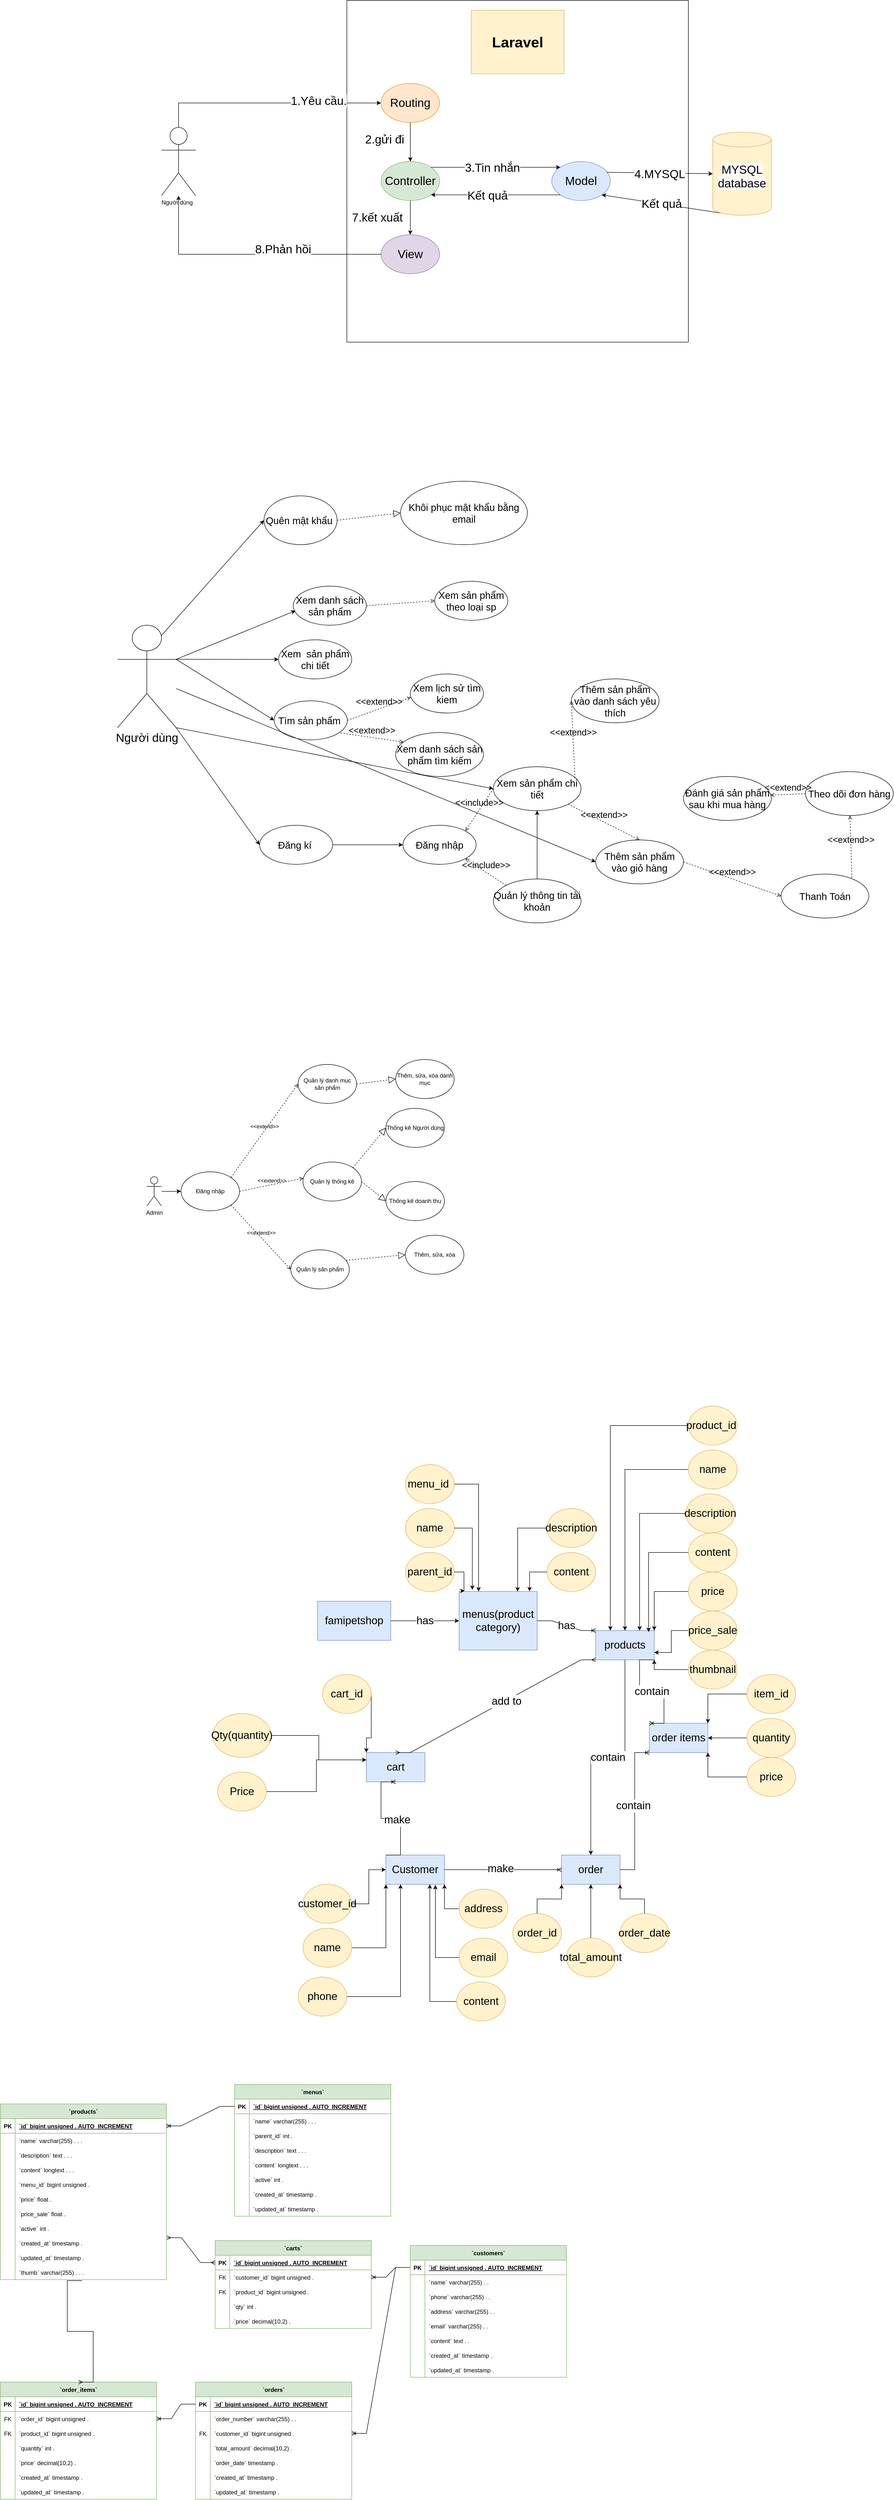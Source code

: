 <mxfile version="22.0.0" type="github">
  <diagram name="Page-1" id="Csa7pxaQarw_l8LM6HaA">
    <mxGraphModel dx="2239" dy="1813" grid="1" gridSize="10" guides="1" tooltips="1" connect="1" arrows="1" fold="1" page="1" pageScale="1" pageWidth="850" pageHeight="1100" math="0" shadow="0">
      <root>
        <mxCell id="0" />
        <mxCell id="1" parent="0" />
        <mxCell id="3KPnmuKeQcaT3rE72Kjd-59" value="" style="group" parent="1" vertex="1" connectable="0">
          <mxGeometry x="60" y="55" width="1590" height="905" as="geometry" />
        </mxCell>
        <mxCell id="dK1LLXXqNewjSdYJ9ix--1" value="Người dùng" style="shape=umlActor;verticalLabelPosition=bottom;verticalAlign=top;html=1;outlineConnect=0;fontSize=24;" parent="3KPnmuKeQcaT3rE72Kjd-59" vertex="1">
          <mxGeometry y="295" width="120" height="210" as="geometry" />
        </mxCell>
        <mxCell id="dK1LLXXqNewjSdYJ9ix--2" value="Quên mật khẩu&amp;nbsp;" style="ellipse;whiteSpace=wrap;html=1;fontSize=20;" parent="3KPnmuKeQcaT3rE72Kjd-59" vertex="1">
          <mxGeometry x="300" y="30" width="150" height="100" as="geometry" />
        </mxCell>
        <mxCell id="dK1LLXXqNewjSdYJ9ix--3" value="Xem danh sách sản phẩm" style="ellipse;whiteSpace=wrap;html=1;fontSize=20;" parent="3KPnmuKeQcaT3rE72Kjd-59" vertex="1">
          <mxGeometry x="360" y="215" width="150" height="80" as="geometry" />
        </mxCell>
        <mxCell id="dK1LLXXqNewjSdYJ9ix--7" value="Xem&amp;nbsp; sản phẩm chi tiết" style="ellipse;whiteSpace=wrap;html=1;fontSize=20;" parent="3KPnmuKeQcaT3rE72Kjd-59" vertex="1">
          <mxGeometry x="330" y="325" width="150" height="80" as="geometry" />
        </mxCell>
        <mxCell id="dK1LLXXqNewjSdYJ9ix--8" value="Tìm sản phẩm&amp;nbsp;" style="ellipse;whiteSpace=wrap;html=1;fontSize=20;" parent="3KPnmuKeQcaT3rE72Kjd-59" vertex="1">
          <mxGeometry x="321" y="450" width="150" height="80" as="geometry" />
        </mxCell>
        <mxCell id="dK1LLXXqNewjSdYJ9ix--9" value="Đăng nhập" style="ellipse;whiteSpace=wrap;html=1;fontSize=20;" parent="3KPnmuKeQcaT3rE72Kjd-59" vertex="1">
          <mxGeometry x="585" y="705" width="150" height="80" as="geometry" />
        </mxCell>
        <mxCell id="dK1LLXXqNewjSdYJ9ix--13" value="Đăng kí&amp;nbsp;" style="ellipse;whiteSpace=wrap;html=1;fontSize=20;" parent="3KPnmuKeQcaT3rE72Kjd-59" vertex="1">
          <mxGeometry x="291" y="705" width="150" height="80" as="geometry" />
        </mxCell>
        <mxCell id="dK1LLXXqNewjSdYJ9ix--62" value="" style="endArrow=classic;html=1;rounded=0;entryX=0;entryY=0.5;entryDx=0;entryDy=0;exitX=0.75;exitY=0.1;exitDx=0;exitDy=0;exitPerimeter=0;" parent="3KPnmuKeQcaT3rE72Kjd-59" source="dK1LLXXqNewjSdYJ9ix--1" target="dK1LLXXqNewjSdYJ9ix--2" edge="1">
          <mxGeometry width="50" height="50" relative="1" as="geometry">
            <mxPoint x="290" y="495" as="sourcePoint" />
            <mxPoint x="340" y="445" as="targetPoint" />
          </mxGeometry>
        </mxCell>
        <mxCell id="dK1LLXXqNewjSdYJ9ix--64" value="" style="endArrow=classic;html=1;rounded=0;entryX=0.032;entryY=0.629;entryDx=0;entryDy=0;entryPerimeter=0;exitX=1;exitY=0.333;exitDx=0;exitDy=0;exitPerimeter=0;" parent="3KPnmuKeQcaT3rE72Kjd-59" source="dK1LLXXqNewjSdYJ9ix--1" target="dK1LLXXqNewjSdYJ9ix--3" edge="1">
          <mxGeometry width="50" height="50" relative="1" as="geometry">
            <mxPoint x="130" y="365" as="sourcePoint" />
            <mxPoint x="340" y="445" as="targetPoint" />
          </mxGeometry>
        </mxCell>
        <mxCell id="dK1LLXXqNewjSdYJ9ix--65" value="" style="endArrow=classic;html=1;rounded=0;entryX=0;entryY=0.5;entryDx=0;entryDy=0;exitX=1;exitY=0.333;exitDx=0;exitDy=0;exitPerimeter=0;" parent="3KPnmuKeQcaT3rE72Kjd-59" source="dK1LLXXqNewjSdYJ9ix--1" target="dK1LLXXqNewjSdYJ9ix--7" edge="1">
          <mxGeometry width="50" height="50" relative="1" as="geometry">
            <mxPoint x="120" y="425" as="sourcePoint" />
            <mxPoint x="340" y="445" as="targetPoint" />
          </mxGeometry>
        </mxCell>
        <mxCell id="dK1LLXXqNewjSdYJ9ix--66" value="" style="endArrow=classic;html=1;rounded=0;entryX=0;entryY=0.5;entryDx=0;entryDy=0;exitX=1;exitY=0.333;exitDx=0;exitDy=0;exitPerimeter=0;" parent="3KPnmuKeQcaT3rE72Kjd-59" source="dK1LLXXqNewjSdYJ9ix--1" target="dK1LLXXqNewjSdYJ9ix--8" edge="1">
          <mxGeometry width="50" height="50" relative="1" as="geometry">
            <mxPoint x="290" y="495" as="sourcePoint" />
            <mxPoint x="340" y="445" as="targetPoint" />
          </mxGeometry>
        </mxCell>
        <mxCell id="dK1LLXXqNewjSdYJ9ix--68" value="" style="endArrow=classic;html=1;rounded=0;entryX=0;entryY=0.5;entryDx=0;entryDy=0;exitX=1;exitY=1;exitDx=0;exitDy=0;exitPerimeter=0;" parent="3KPnmuKeQcaT3rE72Kjd-59" source="dK1LLXXqNewjSdYJ9ix--1" target="dK1LLXXqNewjSdYJ9ix--13" edge="1">
          <mxGeometry width="50" height="50" relative="1" as="geometry">
            <mxPoint x="290" y="495" as="sourcePoint" />
            <mxPoint x="340" y="445" as="targetPoint" />
          </mxGeometry>
        </mxCell>
        <mxCell id="3KPnmuKeQcaT3rE72Kjd-23" value="&lt;font style=&quot;font-size: 20px;&quot;&gt;Khôi phục mật khẩu bằng email&lt;/font&gt;" style="ellipse;whiteSpace=wrap;html=1;" parent="3KPnmuKeQcaT3rE72Kjd-59" vertex="1">
          <mxGeometry x="580" width="260" height="130" as="geometry" />
        </mxCell>
        <mxCell id="3KPnmuKeQcaT3rE72Kjd-24" value="" style="endArrow=block;dashed=1;endFill=0;endSize=12;html=1;rounded=0;exitX=1;exitY=0.5;exitDx=0;exitDy=0;entryX=0;entryY=0.5;entryDx=0;entryDy=0;" parent="3KPnmuKeQcaT3rE72Kjd-59" source="dK1LLXXqNewjSdYJ9ix--2" target="3KPnmuKeQcaT3rE72Kjd-23" edge="1">
          <mxGeometry width="160" relative="1" as="geometry">
            <mxPoint x="560" y="335" as="sourcePoint" />
            <mxPoint x="720" y="335" as="targetPoint" />
          </mxGeometry>
        </mxCell>
        <mxCell id="3KPnmuKeQcaT3rE72Kjd-26" value="" style="endArrow=classic;html=1;rounded=0;exitX=1;exitY=0.5;exitDx=0;exitDy=0;entryX=0;entryY=0.5;entryDx=0;entryDy=0;" parent="3KPnmuKeQcaT3rE72Kjd-59" source="dK1LLXXqNewjSdYJ9ix--13" target="dK1LLXXqNewjSdYJ9ix--9" edge="1">
          <mxGeometry width="50" height="50" relative="1" as="geometry">
            <mxPoint x="610" y="685" as="sourcePoint" />
            <mxPoint x="660" y="635" as="targetPoint" />
          </mxGeometry>
        </mxCell>
        <mxCell id="3KPnmuKeQcaT3rE72Kjd-28" value="Xem sản phẩm theo loại sp" style="ellipse;whiteSpace=wrap;html=1;fontSize=20;" parent="3KPnmuKeQcaT3rE72Kjd-59" vertex="1">
          <mxGeometry x="650" y="205" width="150" height="80" as="geometry" />
        </mxCell>
        <mxCell id="3KPnmuKeQcaT3rE72Kjd-32" value="" style="html=1;verticalAlign=bottom;labelBackgroundColor=none;endArrow=open;endFill=0;dashed=1;rounded=0;entryX=0;entryY=0.5;entryDx=0;entryDy=0;exitX=1;exitY=0.5;exitDx=0;exitDy=0;" parent="3KPnmuKeQcaT3rE72Kjd-59" source="dK1LLXXqNewjSdYJ9ix--3" target="3KPnmuKeQcaT3rE72Kjd-28" edge="1">
          <mxGeometry width="160" relative="1" as="geometry">
            <mxPoint x="560" y="325" as="sourcePoint" />
            <mxPoint x="720" y="325" as="targetPoint" />
          </mxGeometry>
        </mxCell>
        <mxCell id="3KPnmuKeQcaT3rE72Kjd-33" value="Xem danh sách sản phẩm tìm kiếm" style="ellipse;whiteSpace=wrap;html=1;fontSize=20;" parent="3KPnmuKeQcaT3rE72Kjd-59" vertex="1">
          <mxGeometry x="570" y="515" width="180" height="90" as="geometry" />
        </mxCell>
        <mxCell id="3KPnmuKeQcaT3rE72Kjd-34" value="Xem lịch sử tìm kiem" style="ellipse;whiteSpace=wrap;html=1;fontSize=20;" parent="3KPnmuKeQcaT3rE72Kjd-59" vertex="1">
          <mxGeometry x="600" y="395" width="150" height="80" as="geometry" />
        </mxCell>
        <mxCell id="3KPnmuKeQcaT3rE72Kjd-35" value="&lt;font style=&quot;font-size: 18px;&quot;&gt;&amp;lt;&amp;lt;extend&amp;gt;&amp;gt;&lt;/font&gt;" style="html=1;verticalAlign=bottom;labelBackgroundColor=none;endArrow=open;endFill=0;dashed=1;rounded=0;entryX=0.088;entryY=0.217;entryDx=0;entryDy=0;entryPerimeter=0;exitX=0.907;exitY=0.822;exitDx=0;exitDy=0;exitPerimeter=0;" parent="3KPnmuKeQcaT3rE72Kjd-59" source="dK1LLXXqNewjSdYJ9ix--8" target="3KPnmuKeQcaT3rE72Kjd-33" edge="1">
          <mxGeometry width="160" relative="1" as="geometry">
            <mxPoint x="490" y="565" as="sourcePoint" />
            <mxPoint x="720" y="295" as="targetPoint" />
          </mxGeometry>
        </mxCell>
        <mxCell id="3KPnmuKeQcaT3rE72Kjd-36" value="&lt;font style=&quot;font-size: 18px;&quot;&gt;&amp;lt;&amp;lt;extend&amp;gt;&amp;gt;&lt;/font&gt;" style="html=1;verticalAlign=bottom;labelBackgroundColor=none;endArrow=open;endFill=0;dashed=1;rounded=0;exitX=1;exitY=0.5;exitDx=0;exitDy=0;entryX=0.008;entryY=0.597;entryDx=0;entryDy=0;entryPerimeter=0;" parent="3KPnmuKeQcaT3rE72Kjd-59" source="dK1LLXXqNewjSdYJ9ix--8" target="3KPnmuKeQcaT3rE72Kjd-34" edge="1">
          <mxGeometry width="160" relative="1" as="geometry">
            <mxPoint x="560" y="295" as="sourcePoint" />
            <mxPoint x="540" y="435" as="targetPoint" />
          </mxGeometry>
        </mxCell>
        <mxCell id="3KPnmuKeQcaT3rE72Kjd-41" value="Thêm sản phẩm vào danh sách yêu thích" style="ellipse;whiteSpace=wrap;html=1;fontSize=20;" parent="3KPnmuKeQcaT3rE72Kjd-59" vertex="1">
          <mxGeometry x="930" y="405" width="180" height="90" as="geometry" />
        </mxCell>
        <mxCell id="3KPnmuKeQcaT3rE72Kjd-42" value="Thêm sản phẩm vào giỏ hàng" style="ellipse;whiteSpace=wrap;html=1;fontSize=20;" parent="3KPnmuKeQcaT3rE72Kjd-59" vertex="1">
          <mxGeometry x="980" y="735" width="180" height="90" as="geometry" />
        </mxCell>
        <mxCell id="3KPnmuKeQcaT3rE72Kjd-44" value="Xem sản phẩm chi tiết" style="ellipse;whiteSpace=wrap;html=1;fontSize=20;" parent="3KPnmuKeQcaT3rE72Kjd-59" vertex="1">
          <mxGeometry x="770" y="585" width="180" height="90" as="geometry" />
        </mxCell>
        <mxCell id="3KPnmuKeQcaT3rE72Kjd-46" value="Thanh Toán" style="ellipse;whiteSpace=wrap;html=1;fontSize=20;" parent="3KPnmuKeQcaT3rE72Kjd-59" vertex="1">
          <mxGeometry x="1360" y="805" width="180" height="90" as="geometry" />
        </mxCell>
        <mxCell id="3KPnmuKeQcaT3rE72Kjd-47" value="Theo dõi đơn hàng" style="ellipse;whiteSpace=wrap;html=1;fontSize=20;" parent="3KPnmuKeQcaT3rE72Kjd-59" vertex="1">
          <mxGeometry x="1410" y="595" width="180" height="90" as="geometry" />
        </mxCell>
        <mxCell id="3KPnmuKeQcaT3rE72Kjd-48" value="Đánh giá sản phẩm sau khi mua hàng" style="ellipse;whiteSpace=wrap;html=1;fontSize=20;" parent="3KPnmuKeQcaT3rE72Kjd-59" vertex="1">
          <mxGeometry x="1160" y="605" width="180" height="90" as="geometry" />
        </mxCell>
        <mxCell id="3KPnmuKeQcaT3rE72Kjd-50" value="&lt;font style=&quot;font-size: 18px;&quot;&gt;&amp;lt;&amp;lt;include&amp;gt;&amp;gt;&lt;/font&gt;" style="html=1;verticalAlign=bottom;labelBackgroundColor=none;endArrow=open;endFill=0;dashed=1;rounded=0;exitX=0;exitY=0.5;exitDx=0;exitDy=0;entryX=1;entryY=0;entryDx=0;entryDy=0;" parent="3KPnmuKeQcaT3rE72Kjd-59" source="3KPnmuKeQcaT3rE72Kjd-44" target="dK1LLXXqNewjSdYJ9ix--9" edge="1">
          <mxGeometry width="160" relative="1" as="geometry">
            <mxPoint x="850" y="635" as="sourcePoint" />
            <mxPoint x="650" y="645" as="targetPoint" />
          </mxGeometry>
        </mxCell>
        <mxCell id="3KPnmuKeQcaT3rE72Kjd-53" value="&lt;font style=&quot;font-size: 18px;&quot;&gt;&amp;lt;&amp;lt;extend&amp;gt;&amp;gt;&lt;/font&gt;" style="html=1;verticalAlign=bottom;labelBackgroundColor=none;endArrow=open;endFill=0;dashed=1;rounded=0;exitX=0.806;exitY=0.084;exitDx=0;exitDy=0;exitPerimeter=0;" parent="3KPnmuKeQcaT3rE72Kjd-59" source="3KPnmuKeQcaT3rE72Kjd-46" target="3KPnmuKeQcaT3rE72Kjd-47" edge="1">
          <mxGeometry width="160" relative="1" as="geometry">
            <mxPoint x="1330" y="695" as="sourcePoint" />
            <mxPoint x="1459" y="714" as="targetPoint" />
          </mxGeometry>
        </mxCell>
        <mxCell id="3KPnmuKeQcaT3rE72Kjd-54" value="&lt;font style=&quot;font-size: 18px;&quot;&gt;&amp;lt;&amp;lt;extend&amp;gt;&amp;gt;&lt;/font&gt;" style="html=1;verticalAlign=bottom;labelBackgroundColor=none;endArrow=open;endFill=0;dashed=1;rounded=0;entryX=0;entryY=0.5;entryDx=0;entryDy=0;exitX=1;exitY=0.5;exitDx=0;exitDy=0;" parent="3KPnmuKeQcaT3rE72Kjd-59" source="3KPnmuKeQcaT3rE72Kjd-42" target="3KPnmuKeQcaT3rE72Kjd-46" edge="1">
          <mxGeometry width="160" relative="1" as="geometry">
            <mxPoint x="1190" y="895" as="sourcePoint" />
            <mxPoint x="1319" y="914" as="targetPoint" />
          </mxGeometry>
        </mxCell>
        <mxCell id="3KPnmuKeQcaT3rE72Kjd-55" value="&lt;font style=&quot;font-size: 18px;&quot;&gt;&amp;lt;&amp;lt;extend&amp;gt;&amp;gt;&lt;/font&gt;" style="html=1;verticalAlign=bottom;labelBackgroundColor=none;endArrow=open;endFill=0;dashed=1;rounded=0;entryX=0.5;entryY=0;entryDx=0;entryDy=0;" parent="3KPnmuKeQcaT3rE72Kjd-59" source="3KPnmuKeQcaT3rE72Kjd-44" target="3KPnmuKeQcaT3rE72Kjd-42" edge="1">
          <mxGeometry width="160" relative="1" as="geometry">
            <mxPoint x="761" y="725" as="sourcePoint" />
            <mxPoint x="890" y="744" as="targetPoint" />
          </mxGeometry>
        </mxCell>
        <mxCell id="3KPnmuKeQcaT3rE72Kjd-56" value="&lt;font style=&quot;font-size: 18px;&quot;&gt;&amp;lt;&amp;lt;extend&amp;gt;&amp;gt;&lt;/font&gt;" style="html=1;verticalAlign=bottom;labelBackgroundColor=none;endArrow=open;endFill=0;dashed=1;rounded=0;entryX=0;entryY=0.5;entryDx=0;entryDy=0;exitX=0.931;exitY=0.256;exitDx=0;exitDy=0;exitPerimeter=0;" parent="3KPnmuKeQcaT3rE72Kjd-59" source="3KPnmuKeQcaT3rE72Kjd-44" target="3KPnmuKeQcaT3rE72Kjd-41" edge="1">
          <mxGeometry width="160" relative="1" as="geometry">
            <mxPoint x="940" y="540" as="sourcePoint" />
            <mxPoint x="1069" y="559" as="targetPoint" />
          </mxGeometry>
        </mxCell>
        <mxCell id="3KPnmuKeQcaT3rE72Kjd-58" value="&lt;font style=&quot;font-size: 18px;&quot;&gt;&amp;lt;&amp;lt;extend&amp;gt;&amp;gt;&lt;/font&gt;" style="html=1;verticalAlign=bottom;labelBackgroundColor=none;endArrow=open;endFill=0;dashed=1;rounded=0;entryX=0.991;entryY=0.426;entryDx=0;entryDy=0;entryPerimeter=0;exitX=0;exitY=0.5;exitDx=0;exitDy=0;" parent="3KPnmuKeQcaT3rE72Kjd-59" source="3KPnmuKeQcaT3rE72Kjd-47" target="3KPnmuKeQcaT3rE72Kjd-48" edge="1">
          <mxGeometry width="160" relative="1" as="geometry">
            <mxPoint x="1310" y="545" as="sourcePoint" />
            <mxPoint x="1439" y="564" as="targetPoint" />
          </mxGeometry>
        </mxCell>
        <mxCell id="3KPnmuKeQcaT3rE72Kjd-43" value="Quản lý thông tin tài khoản" style="ellipse;whiteSpace=wrap;html=1;fontSize=20;" parent="3KPnmuKeQcaT3rE72Kjd-59" vertex="1">
          <mxGeometry x="770" y="815" width="180" height="90" as="geometry" />
        </mxCell>
        <mxCell id="e0E3MGfZWb1Pn-WTLf0u-1" value="" style="edgeStyle=orthogonalEdgeStyle;rounded=0;orthogonalLoop=1;jettySize=auto;html=1;" parent="3KPnmuKeQcaT3rE72Kjd-59" source="3KPnmuKeQcaT3rE72Kjd-43" target="3KPnmuKeQcaT3rE72Kjd-44" edge="1">
          <mxGeometry relative="1" as="geometry" />
        </mxCell>
        <mxCell id="3KPnmuKeQcaT3rE72Kjd-52" value="&lt;font style=&quot;font-size: 18px;&quot;&gt;&amp;lt;&amp;lt;include&amp;gt;&amp;gt;&lt;/font&gt;" style="html=1;verticalAlign=bottom;labelBackgroundColor=none;endArrow=open;endFill=0;dashed=1;rounded=0;exitX=0;exitY=0;exitDx=0;exitDy=0;entryX=1;entryY=1;entryDx=0;entryDy=0;" parent="3KPnmuKeQcaT3rE72Kjd-59" source="3KPnmuKeQcaT3rE72Kjd-43" target="dK1LLXXqNewjSdYJ9ix--9" edge="1">
          <mxGeometry width="160" relative="1" as="geometry">
            <mxPoint x="720" y="765" as="sourcePoint" />
            <mxPoint x="650" y="835" as="targetPoint" />
          </mxGeometry>
        </mxCell>
        <mxCell id="e0E3MGfZWb1Pn-WTLf0u-2" value="" style="endArrow=classic;html=1;rounded=0;entryX=0;entryY=0.5;entryDx=0;entryDy=0;" parent="3KPnmuKeQcaT3rE72Kjd-59" source="dK1LLXXqNewjSdYJ9ix--1" target="3KPnmuKeQcaT3rE72Kjd-42" edge="1">
          <mxGeometry width="50" height="50" relative="1" as="geometry">
            <mxPoint x="760" y="595" as="sourcePoint" />
            <mxPoint x="810" y="545" as="targetPoint" />
          </mxGeometry>
        </mxCell>
        <mxCell id="e0E3MGfZWb1Pn-WTLf0u-3" value="" style="endArrow=classic;html=1;rounded=0;entryX=0;entryY=0.5;entryDx=0;entryDy=0;exitX=1;exitY=1;exitDx=0;exitDy=0;exitPerimeter=0;" parent="3KPnmuKeQcaT3rE72Kjd-59" source="dK1LLXXqNewjSdYJ9ix--1" target="3KPnmuKeQcaT3rE72Kjd-44" edge="1">
          <mxGeometry width="50" height="50" relative="1" as="geometry">
            <mxPoint x="760" y="595" as="sourcePoint" />
            <mxPoint x="810" y="545" as="targetPoint" />
          </mxGeometry>
        </mxCell>
        <mxCell id="3KPnmuKeQcaT3rE72Kjd-60" value="" style="group" parent="1" vertex="1" connectable="0">
          <mxGeometry x="150" y="-930" width="1250" height="700" as="geometry" />
        </mxCell>
        <mxCell id="dK1LLXXqNewjSdYJ9ix--20" value="" style="whiteSpace=wrap;html=1;aspect=fixed;" parent="3KPnmuKeQcaT3rE72Kjd-60" vertex="1">
          <mxGeometry x="380" width="700" height="700" as="geometry" />
        </mxCell>
        <mxCell id="dK1LLXXqNewjSdYJ9ix--21" value="&lt;font style=&quot;font-size: 24px;&quot;&gt;Routing&lt;/font&gt;" style="ellipse;whiteSpace=wrap;html=1;fillColor=#ffe6cc;strokeColor=#d79b00;" parent="3KPnmuKeQcaT3rE72Kjd-60" vertex="1">
          <mxGeometry x="450" y="170" width="120" height="80" as="geometry" />
        </mxCell>
        <mxCell id="dK1LLXXqNewjSdYJ9ix--22" value="View" style="ellipse;whiteSpace=wrap;html=1;fontSize=24;fillColor=#e1d5e7;strokeColor=#9673a6;" parent="3KPnmuKeQcaT3rE72Kjd-60" vertex="1">
          <mxGeometry x="450" y="480" width="120" height="80" as="geometry" />
        </mxCell>
        <mxCell id="dK1LLXXqNewjSdYJ9ix--36" style="edgeStyle=orthogonalEdgeStyle;rounded=0;orthogonalLoop=1;jettySize=auto;html=1;" parent="3KPnmuKeQcaT3rE72Kjd-60" source="dK1LLXXqNewjSdYJ9ix--23" target="dK1LLXXqNewjSdYJ9ix--22" edge="1">
          <mxGeometry relative="1" as="geometry" />
        </mxCell>
        <mxCell id="dK1LLXXqNewjSdYJ9ix--23" value="Controller" style="ellipse;whiteSpace=wrap;html=1;fontSize=24;fillColor=#d5e8d4;strokeColor=#82b366;" parent="3KPnmuKeQcaT3rE72Kjd-60" vertex="1">
          <mxGeometry x="450" y="330" width="120" height="80" as="geometry" />
        </mxCell>
        <mxCell id="dK1LLXXqNewjSdYJ9ix--35" style="edgeStyle=orthogonalEdgeStyle;rounded=0;orthogonalLoop=1;jettySize=auto;html=1;" parent="3KPnmuKeQcaT3rE72Kjd-60" source="dK1LLXXqNewjSdYJ9ix--21" target="dK1LLXXqNewjSdYJ9ix--23" edge="1">
          <mxGeometry relative="1" as="geometry" />
        </mxCell>
        <mxCell id="dK1LLXXqNewjSdYJ9ix--25" value="Model" style="ellipse;whiteSpace=wrap;html=1;fontSize=24;fillColor=#dae8fc;strokeColor=#6c8ebf;" parent="3KPnmuKeQcaT3rE72Kjd-60" vertex="1">
          <mxGeometry x="800" y="330" width="120" height="80" as="geometry" />
        </mxCell>
        <mxCell id="dK1LLXXqNewjSdYJ9ix--41" value="" style="endArrow=classic;html=1;rounded=0;exitX=1;exitY=0;exitDx=0;exitDy=0;entryX=0;entryY=0;entryDx=0;entryDy=0;" parent="3KPnmuKeQcaT3rE72Kjd-60" source="dK1LLXXqNewjSdYJ9ix--23" target="dK1LLXXqNewjSdYJ9ix--25" edge="1">
          <mxGeometry x="0.113" width="50" height="50" relative="1" as="geometry">
            <mxPoint x="610" y="280" as="sourcePoint" />
            <mxPoint x="660" y="230" as="targetPoint" />
            <mxPoint as="offset" />
          </mxGeometry>
        </mxCell>
        <mxCell id="dK1LLXXqNewjSdYJ9ix--43" value="3.Tin nhắn" style="edgeLabel;html=1;align=center;verticalAlign=middle;resizable=0;points=[];fontSize=24;" parent="dK1LLXXqNewjSdYJ9ix--41" vertex="1" connectable="0">
          <mxGeometry x="-0.045" y="-1" relative="1" as="geometry">
            <mxPoint x="-1" as="offset" />
          </mxGeometry>
        </mxCell>
        <mxCell id="dK1LLXXqNewjSdYJ9ix--42" value="" style="endArrow=classic;html=1;rounded=0;entryX=1;entryY=1;entryDx=0;entryDy=0;exitX=0;exitY=1;exitDx=0;exitDy=0;" parent="3KPnmuKeQcaT3rE72Kjd-60" source="dK1LLXXqNewjSdYJ9ix--25" target="dK1LLXXqNewjSdYJ9ix--23" edge="1">
          <mxGeometry width="50" height="50" relative="1" as="geometry">
            <mxPoint x="610" y="280" as="sourcePoint" />
            <mxPoint x="660" y="230" as="targetPoint" />
          </mxGeometry>
        </mxCell>
        <mxCell id="dK1LLXXqNewjSdYJ9ix--69" value="Kết quả" style="edgeLabel;html=1;align=center;verticalAlign=middle;resizable=0;points=[];fontSize=24;" parent="dK1LLXXqNewjSdYJ9ix--42" vertex="1" connectable="0">
          <mxGeometry x="0.125" y="1" relative="1" as="geometry">
            <mxPoint x="-1" as="offset" />
          </mxGeometry>
        </mxCell>
        <mxCell id="dK1LLXXqNewjSdYJ9ix--44" value="" style="endArrow=classic;html=1;rounded=0;exitX=0.937;exitY=0.275;exitDx=0;exitDy=0;exitPerimeter=0;entryX=0;entryY=0.5;entryDx=0;entryDy=0;entryPerimeter=0;" parent="3KPnmuKeQcaT3rE72Kjd-60" source="dK1LLXXqNewjSdYJ9ix--25" target="iRJZXSuGH4cgB7OpyZ8q-20" edge="1">
          <mxGeometry width="50" height="50" relative="1" as="geometry">
            <mxPoint x="610" y="280" as="sourcePoint" />
            <mxPoint x="1147.574" y="341.716" as="targetPoint" />
          </mxGeometry>
        </mxCell>
        <mxCell id="dK1LLXXqNewjSdYJ9ix--71" value="4.MYSQL" style="edgeLabel;html=1;align=center;verticalAlign=middle;resizable=0;points=[];fontSize=24;" parent="dK1LLXXqNewjSdYJ9ix--44" vertex="1" connectable="0">
          <mxGeometry x="-0.007" y="-2" relative="1" as="geometry">
            <mxPoint as="offset" />
          </mxGeometry>
        </mxCell>
        <mxCell id="dK1LLXXqNewjSdYJ9ix--46" value="" style="endArrow=classic;html=1;rounded=0;entryX=1;entryY=1;entryDx=0;entryDy=0;exitX=0.145;exitY=1;exitDx=0;exitDy=-4.35;exitPerimeter=0;" parent="3KPnmuKeQcaT3rE72Kjd-60" source="iRJZXSuGH4cgB7OpyZ8q-20" target="dK1LLXXqNewjSdYJ9ix--25" edge="1">
          <mxGeometry width="50" height="50" relative="1" as="geometry">
            <mxPoint x="1147.574" y="398.284" as="sourcePoint" />
            <mxPoint x="660" y="230" as="targetPoint" />
          </mxGeometry>
        </mxCell>
        <mxCell id="dK1LLXXqNewjSdYJ9ix--75" value="Kết quả" style="edgeLabel;html=1;align=center;verticalAlign=middle;resizable=0;points=[];fontSize=24;" parent="dK1LLXXqNewjSdYJ9ix--46" vertex="1" connectable="0">
          <mxGeometry x="-0.0" relative="1" as="geometry">
            <mxPoint as="offset" />
          </mxGeometry>
        </mxCell>
        <mxCell id="dK1LLXXqNewjSdYJ9ix--47" value="&lt;font style=&quot;font-size: 30px;&quot;&gt;Laravel&lt;/font&gt;" style="text;html=1;strokeColor=#d6b656;fillColor=#fff2cc;align=center;verticalAlign=middle;whiteSpace=wrap;rounded=0;fontStyle=1" parent="3KPnmuKeQcaT3rE72Kjd-60" vertex="1">
          <mxGeometry x="635" y="20" width="190" height="130" as="geometry" />
        </mxCell>
        <mxCell id="dK1LLXXqNewjSdYJ9ix--50" value="2.gửi đi" style="text;html=1;strokeColor=none;fillColor=none;align=center;verticalAlign=middle;whiteSpace=wrap;rounded=0;fontSize=24;" parent="3KPnmuKeQcaT3rE72Kjd-60" vertex="1">
          <mxGeometry x="410" y="270" width="95" height="30" as="geometry" />
        </mxCell>
        <mxCell id="dK1LLXXqNewjSdYJ9ix--77" value="7.kết xuất" style="text;html=1;strokeColor=none;fillColor=none;align=center;verticalAlign=middle;whiteSpace=wrap;rounded=0;fontSize=24;" parent="3KPnmuKeQcaT3rE72Kjd-60" vertex="1">
          <mxGeometry x="380" y="430" width="125" height="30" as="geometry" />
        </mxCell>
        <mxCell id="iRJZXSuGH4cgB7OpyZ8q-20" value="&#xa;&lt;span style=&quot;color: rgb(0, 0, 0); font-family: Helvetica; font-size: 24px; font-style: normal; font-variant-ligatures: normal; font-variant-caps: normal; font-weight: 400; letter-spacing: normal; orphans: 2; text-align: center; text-indent: 0px; text-transform: none; widows: 2; word-spacing: 0px; -webkit-text-stroke-width: 0px; background-color: rgb(251, 251, 251); text-decoration-thickness: initial; text-decoration-style: initial; text-decoration-color: initial; float: none; display: inline !important;&quot;&gt;MYSQL&lt;/span&gt;&lt;br style=&quot;border-color: var(--border-color); color: rgb(0, 0, 0); font-family: Helvetica; font-size: 24px; font-style: normal; font-variant-ligatures: normal; font-variant-caps: normal; font-weight: 400; letter-spacing: normal; orphans: 2; text-align: center; text-indent: 0px; text-transform: none; widows: 2; word-spacing: 0px; -webkit-text-stroke-width: 0px; background-color: rgb(251, 251, 251); text-decoration-thickness: initial; text-decoration-style: initial; text-decoration-color: initial;&quot;&gt;&lt;span style=&quot;color: rgb(0, 0, 0); font-family: Helvetica; font-size: 24px; font-style: normal; font-variant-ligatures: normal; font-variant-caps: normal; font-weight: 400; letter-spacing: normal; orphans: 2; text-align: center; text-indent: 0px; text-transform: none; widows: 2; word-spacing: 0px; -webkit-text-stroke-width: 0px; background-color: rgb(251, 251, 251); text-decoration-thickness: initial; text-decoration-style: initial; text-decoration-color: initial; float: none; display: inline !important;&quot;&gt;database&lt;/span&gt;&#xa;&#xa;" style="shape=cylinder3;whiteSpace=wrap;html=1;boundedLbl=1;backgroundOutline=1;size=15;fillColor=#fff2cc;strokeColor=#d6b656;" parent="3KPnmuKeQcaT3rE72Kjd-60" vertex="1">
          <mxGeometry x="1130" y="270" width="120" height="170" as="geometry" />
        </mxCell>
        <mxCell id="3KPnmuKeQcaT3rE72Kjd-1" value="Người dùng&amp;nbsp;&amp;nbsp;" style="shape=umlActor;verticalLabelPosition=bottom;verticalAlign=top;html=1;outlineConnect=0;" parent="3KPnmuKeQcaT3rE72Kjd-60" vertex="1">
          <mxGeometry y="260" width="70" height="140" as="geometry" />
        </mxCell>
        <mxCell id="dK1LLXXqNewjSdYJ9ix--32" style="edgeStyle=orthogonalEdgeStyle;rounded=0;orthogonalLoop=1;jettySize=auto;html=1;entryX=0;entryY=0.5;entryDx=0;entryDy=0;exitX=0.5;exitY=0;exitDx=0;exitDy=0;exitPerimeter=0;" parent="3KPnmuKeQcaT3rE72Kjd-60" source="3KPnmuKeQcaT3rE72Kjd-1" target="dK1LLXXqNewjSdYJ9ix--21" edge="1">
          <mxGeometry relative="1" as="geometry">
            <mxPoint x="80" y="330" as="sourcePoint" />
          </mxGeometry>
        </mxCell>
        <mxCell id="dK1LLXXqNewjSdYJ9ix--34" value="&lt;font style=&quot;font-size: 24px;&quot;&gt;1.Yêu cầu.&lt;/font&gt;" style="edgeLabel;html=1;align=center;verticalAlign=middle;resizable=0;points=[];" parent="dK1LLXXqNewjSdYJ9ix--32" vertex="1" connectable="0">
          <mxGeometry x="0.45" y="4" relative="1" as="geometry">
            <mxPoint as="offset" />
          </mxGeometry>
        </mxCell>
        <mxCell id="dK1LLXXqNewjSdYJ9ix--33" style="edgeStyle=orthogonalEdgeStyle;rounded=0;orthogonalLoop=1;jettySize=auto;html=1;exitX=0;exitY=0.5;exitDx=0;exitDy=0;" parent="3KPnmuKeQcaT3rE72Kjd-60" source="dK1LLXXqNewjSdYJ9ix--22" target="3KPnmuKeQcaT3rE72Kjd-1" edge="1">
          <mxGeometry relative="1" as="geometry">
            <mxPoint x="80" y="410" as="targetPoint" />
          </mxGeometry>
        </mxCell>
        <mxCell id="dK1LLXXqNewjSdYJ9ix--49" value="&lt;font style=&quot;font-size: 24px;&quot;&gt;8.Phản hồi&lt;/font&gt;" style="edgeLabel;html=1;align=center;verticalAlign=middle;resizable=0;points=[];" parent="dK1LLXXqNewjSdYJ9ix--33" vertex="1" connectable="0">
          <mxGeometry x="0.48" relative="1" as="geometry">
            <mxPoint x="195" y="-10" as="offset" />
          </mxGeometry>
        </mxCell>
        <mxCell id="3KPnmuKeQcaT3rE72Kjd-81" value="" style="group" parent="1" vertex="1" connectable="0">
          <mxGeometry x="120" y="1240" width="650" height="470" as="geometry" />
        </mxCell>
        <mxCell id="iRJZXSuGH4cgB7OpyZ8q-1" value="Admin" style="shape=umlActor;verticalLabelPosition=bottom;verticalAlign=top;html=1;outlineConnect=0;" parent="3KPnmuKeQcaT3rE72Kjd-81" vertex="1">
          <mxGeometry y="240" width="30" height="60" as="geometry" />
        </mxCell>
        <mxCell id="iRJZXSuGH4cgB7OpyZ8q-4" value="Quản lý danh mục sản phẩm" style="ellipse;whiteSpace=wrap;html=1;direction=west;" parent="3KPnmuKeQcaT3rE72Kjd-81" vertex="1">
          <mxGeometry x="310" y="10" width="120" height="80" as="geometry" />
        </mxCell>
        <mxCell id="iRJZXSuGH4cgB7OpyZ8q-5" value="Thống kê Người dùng" style="ellipse;whiteSpace=wrap;html=1;" parent="3KPnmuKeQcaT3rE72Kjd-81" vertex="1">
          <mxGeometry x="490" y="100" width="120" height="80" as="geometry" />
        </mxCell>
        <mxCell id="iRJZXSuGH4cgB7OpyZ8q-6" value="Quản lý sản phẩm" style="ellipse;whiteSpace=wrap;html=1;direction=west;" parent="3KPnmuKeQcaT3rE72Kjd-81" vertex="1">
          <mxGeometry x="295" y="390" width="120" height="80" as="geometry" />
        </mxCell>
        <mxCell id="3KPnmuKeQcaT3rE72Kjd-65" value="Đăng nhập" style="ellipse;whiteSpace=wrap;html=1;" parent="3KPnmuKeQcaT3rE72Kjd-81" vertex="1">
          <mxGeometry x="70" y="230" width="120" height="80" as="geometry" />
        </mxCell>
        <mxCell id="3KPnmuKeQcaT3rE72Kjd-67" value="Thêm, sửa, xóa" style="ellipse;whiteSpace=wrap;html=1;direction=west;" parent="3KPnmuKeQcaT3rE72Kjd-81" vertex="1">
          <mxGeometry x="530" y="360" width="120" height="80" as="geometry" />
        </mxCell>
        <mxCell id="3KPnmuKeQcaT3rE72Kjd-69" value="Thêm, sửa, xóa danh mục" style="ellipse;whiteSpace=wrap;html=1;direction=west;" parent="3KPnmuKeQcaT3rE72Kjd-81" vertex="1">
          <mxGeometry x="510" width="120" height="80" as="geometry" />
        </mxCell>
        <mxCell id="3KPnmuKeQcaT3rE72Kjd-72" value="Quản lý thống kê" style="ellipse;whiteSpace=wrap;html=1;" parent="3KPnmuKeQcaT3rE72Kjd-81" vertex="1">
          <mxGeometry x="320" y="210" width="120" height="80" as="geometry" />
        </mxCell>
        <mxCell id="3KPnmuKeQcaT3rE72Kjd-73" value="Thống kê doanh thu" style="ellipse;whiteSpace=wrap;html=1;" parent="3KPnmuKeQcaT3rE72Kjd-81" vertex="1">
          <mxGeometry x="490" y="250" width="120" height="80" as="geometry" />
        </mxCell>
        <mxCell id="3KPnmuKeQcaT3rE72Kjd-74" value="&amp;lt;&amp;lt;extend&amp;gt;&amp;gt;" style="html=1;verticalAlign=bottom;labelBackgroundColor=none;endArrow=open;endFill=0;dashed=1;rounded=0;entryX=1;entryY=0.5;entryDx=0;entryDy=0;exitX=1;exitY=1;exitDx=0;exitDy=0;" parent="3KPnmuKeQcaT3rE72Kjd-81" source="3KPnmuKeQcaT3rE72Kjd-65" target="iRJZXSuGH4cgB7OpyZ8q-6" edge="1">
          <mxGeometry width="160" relative="1" as="geometry">
            <mxPoint x="140" y="180" as="sourcePoint" />
            <mxPoint x="300" y="180" as="targetPoint" />
          </mxGeometry>
        </mxCell>
        <mxCell id="3KPnmuKeQcaT3rE72Kjd-75" value="&amp;lt;&amp;lt;extend&amp;gt;&amp;gt;" style="html=1;verticalAlign=bottom;labelBackgroundColor=none;endArrow=open;endFill=0;dashed=1;rounded=0;entryX=0.007;entryY=0.414;entryDx=0;entryDy=0;entryPerimeter=0;exitX=1;exitY=0.5;exitDx=0;exitDy=0;" parent="3KPnmuKeQcaT3rE72Kjd-81" source="3KPnmuKeQcaT3rE72Kjd-65" target="3KPnmuKeQcaT3rE72Kjd-72" edge="1">
          <mxGeometry width="160" relative="1" as="geometry">
            <mxPoint x="140" y="180" as="sourcePoint" />
            <mxPoint x="300" y="180" as="targetPoint" />
          </mxGeometry>
        </mxCell>
        <mxCell id="3KPnmuKeQcaT3rE72Kjd-66" style="edgeStyle=orthogonalEdgeStyle;rounded=0;orthogonalLoop=1;jettySize=auto;html=1;" parent="3KPnmuKeQcaT3rE72Kjd-81" source="iRJZXSuGH4cgB7OpyZ8q-1" target="3KPnmuKeQcaT3rE72Kjd-65" edge="1">
          <mxGeometry relative="1" as="geometry" />
        </mxCell>
        <mxCell id="3KPnmuKeQcaT3rE72Kjd-76" value="&amp;lt;&amp;lt;extend&amp;gt;&amp;gt;" style="html=1;verticalAlign=bottom;labelBackgroundColor=none;endArrow=open;endFill=0;dashed=1;rounded=0;entryX=1;entryY=0.5;entryDx=0;entryDy=0;exitX=1;exitY=0;exitDx=0;exitDy=0;" parent="3KPnmuKeQcaT3rE72Kjd-81" source="3KPnmuKeQcaT3rE72Kjd-65" target="iRJZXSuGH4cgB7OpyZ8q-4" edge="1">
          <mxGeometry width="160" relative="1" as="geometry">
            <mxPoint x="140" y="180" as="sourcePoint" />
            <mxPoint x="300" y="180" as="targetPoint" />
          </mxGeometry>
        </mxCell>
        <mxCell id="3KPnmuKeQcaT3rE72Kjd-77" value="" style="endArrow=block;dashed=1;endFill=0;endSize=12;html=1;rounded=0;entryX=1;entryY=0.5;entryDx=0;entryDy=0;exitX=0;exitY=0.5;exitDx=0;exitDy=0;" parent="3KPnmuKeQcaT3rE72Kjd-81" source="iRJZXSuGH4cgB7OpyZ8q-4" target="3KPnmuKeQcaT3rE72Kjd-69" edge="1">
          <mxGeometry width="160" relative="1" as="geometry">
            <mxPoint x="350" y="230" as="sourcePoint" />
            <mxPoint x="510" y="230" as="targetPoint" />
          </mxGeometry>
        </mxCell>
        <mxCell id="3KPnmuKeQcaT3rE72Kjd-78" value="" style="endArrow=block;dashed=1;endFill=0;endSize=12;html=1;rounded=0;entryX=1;entryY=0.5;entryDx=0;entryDy=0;exitX=0.055;exitY=0.733;exitDx=0;exitDy=0;exitPerimeter=0;" parent="3KPnmuKeQcaT3rE72Kjd-81" source="iRJZXSuGH4cgB7OpyZ8q-6" target="3KPnmuKeQcaT3rE72Kjd-67" edge="1">
          <mxGeometry width="160" relative="1" as="geometry">
            <mxPoint x="440" y="60" as="sourcePoint" />
            <mxPoint x="520" y="50" as="targetPoint" />
          </mxGeometry>
        </mxCell>
        <mxCell id="3KPnmuKeQcaT3rE72Kjd-79" value="" style="endArrow=block;dashed=1;endFill=0;endSize=12;html=1;rounded=0;entryX=0;entryY=0.5;entryDx=0;entryDy=0;exitX=1;exitY=0.5;exitDx=0;exitDy=0;" parent="3KPnmuKeQcaT3rE72Kjd-81" source="3KPnmuKeQcaT3rE72Kjd-72" target="3KPnmuKeQcaT3rE72Kjd-73" edge="1">
          <mxGeometry width="160" relative="1" as="geometry">
            <mxPoint x="450" y="70" as="sourcePoint" />
            <mxPoint x="530" y="60" as="targetPoint" />
          </mxGeometry>
        </mxCell>
        <mxCell id="3KPnmuKeQcaT3rE72Kjd-80" value="" style="endArrow=block;dashed=1;endFill=0;endSize=12;html=1;rounded=0;entryX=0;entryY=0.5;entryDx=0;entryDy=0;exitX=1;exitY=0;exitDx=0;exitDy=0;" parent="3KPnmuKeQcaT3rE72Kjd-81" source="3KPnmuKeQcaT3rE72Kjd-72" target="iRJZXSuGH4cgB7OpyZ8q-5" edge="1">
          <mxGeometry width="160" relative="1" as="geometry">
            <mxPoint x="460" y="80" as="sourcePoint" />
            <mxPoint x="540" y="70" as="targetPoint" />
          </mxGeometry>
        </mxCell>
        <mxCell id="Xby_Sxx8hdLEaJXzeIrx-65" value="" style="group" parent="1" vertex="1" connectable="0">
          <mxGeometry x="230" y="1950" width="1220" height="1260" as="geometry" />
        </mxCell>
        <mxCell id="e0E3MGfZWb1Pn-WTLf0u-4" value="Customer" style="rounded=0;whiteSpace=wrap;html=1;fontSize=22;fillColor=#dae8fc;strokeColor=#6c8ebf;" parent="Xby_Sxx8hdLEaJXzeIrx-65" vertex="1">
          <mxGeometry x="380" y="920" width="120" height="60" as="geometry" />
        </mxCell>
        <mxCell id="aIhlFzbcOE-0b0ENuQMi-1" value="famipetshop" style="rounded=0;whiteSpace=wrap;html=1;fontSize=22;fillColor=#dae8fc;strokeColor=#6c8ebf;" parent="Xby_Sxx8hdLEaJXzeIrx-65" vertex="1">
          <mxGeometry x="240" y="400" width="150" height="80" as="geometry" />
        </mxCell>
        <mxCell id="aIhlFzbcOE-0b0ENuQMi-2" value="products" style="rounded=0;whiteSpace=wrap;html=1;fontSize=22;fillColor=#dae8fc;strokeColor=#6c8ebf;" parent="Xby_Sxx8hdLEaJXzeIrx-65" vertex="1">
          <mxGeometry x="810" y="460" width="120" height="60" as="geometry" />
        </mxCell>
        <mxCell id="aIhlFzbcOE-0b0ENuQMi-3" value="order" style="rounded=0;whiteSpace=wrap;html=1;fontSize=22;fillColor=#dae8fc;strokeColor=#6c8ebf;" parent="Xby_Sxx8hdLEaJXzeIrx-65" vertex="1">
          <mxGeometry x="740" y="920" width="120" height="60" as="geometry" />
        </mxCell>
        <mxCell id="aIhlFzbcOE-0b0ENuQMi-44" value="contain" style="edgeStyle=orthogonalEdgeStyle;rounded=0;orthogonalLoop=1;jettySize=auto;html=1;exitX=0.5;exitY=1;exitDx=0;exitDy=0;fontSize=22;" parent="Xby_Sxx8hdLEaJXzeIrx-65" source="aIhlFzbcOE-0b0ENuQMi-2" target="aIhlFzbcOE-0b0ENuQMi-3" edge="1">
          <mxGeometry relative="1" as="geometry" />
        </mxCell>
        <mxCell id="aIhlFzbcOE-0b0ENuQMi-4" value="cart" style="rounded=0;whiteSpace=wrap;html=1;fontSize=22;fillColor=#dae8fc;strokeColor=#6c8ebf;" parent="Xby_Sxx8hdLEaJXzeIrx-65" vertex="1">
          <mxGeometry x="340" y="710" width="120" height="60" as="geometry" />
        </mxCell>
        <mxCell id="aIhlFzbcOE-0b0ENuQMi-5" value="order items&lt;span style=&quot;&quot;&gt;&lt;/span&gt;" style="rounded=0;whiteSpace=wrap;html=1;fontSize=22;fillColor=#dae8fc;strokeColor=#6c8ebf;" parent="Xby_Sxx8hdLEaJXzeIrx-65" vertex="1">
          <mxGeometry x="920" y="650" width="120" height="60" as="geometry" />
        </mxCell>
        <mxCell id="aIhlFzbcOE-0b0ENuQMi-6" value="menus(product category)" style="rounded=0;whiteSpace=wrap;html=1;fontSize=22;fillColor=#dae8fc;strokeColor=#6c8ebf;" parent="Xby_Sxx8hdLEaJXzeIrx-65" vertex="1">
          <mxGeometry x="530" y="380" width="160" height="120" as="geometry" />
        </mxCell>
        <mxCell id="aIhlFzbcOE-0b0ENuQMi-9" value="" style="edgeStyle=entityRelationEdgeStyle;fontSize=22;html=1;endArrow=ERoneToMany;rounded=0;" parent="Xby_Sxx8hdLEaJXzeIrx-65" source="e0E3MGfZWb1Pn-WTLf0u-4" target="aIhlFzbcOE-0b0ENuQMi-3" edge="1">
          <mxGeometry width="100" height="100" relative="1" as="geometry">
            <mxPoint x="860" y="790" as="sourcePoint" />
            <mxPoint x="960" y="690" as="targetPoint" />
            <Array as="points">
              <mxPoint x="770" y="980" />
            </Array>
          </mxGeometry>
        </mxCell>
        <mxCell id="aIhlFzbcOE-0b0ENuQMi-12" value="make" style="edgeLabel;html=1;align=center;verticalAlign=middle;resizable=0;points=[];fontSize=22;" parent="aIhlFzbcOE-0b0ENuQMi-9" vertex="1" connectable="0">
          <mxGeometry x="-0.043" y="2" relative="1" as="geometry">
            <mxPoint as="offset" />
          </mxGeometry>
        </mxCell>
        <mxCell id="aIhlFzbcOE-0b0ENuQMi-21" value="has" style="edgeStyle=entityRelationEdgeStyle;fontSize=22;html=1;endArrow=ERoneToMany;rounded=0;entryX=0;entryY=0;entryDx=0;entryDy=0;" parent="Xby_Sxx8hdLEaJXzeIrx-65" source="aIhlFzbcOE-0b0ENuQMi-6" target="aIhlFzbcOE-0b0ENuQMi-2" edge="1">
          <mxGeometry width="100" height="100" relative="1" as="geometry">
            <mxPoint x="660" y="610" as="sourcePoint" />
            <mxPoint x="760" y="510" as="targetPoint" />
          </mxGeometry>
        </mxCell>
        <mxCell id="aIhlFzbcOE-0b0ENuQMi-22" value="" style="edgeStyle=entityRelationEdgeStyle;fontSize=12;html=1;endArrow=ERmany;startArrow=ERmany;rounded=0;entryX=0.5;entryY=0;entryDx=0;entryDy=0;exitX=0;exitY=1;exitDx=0;exitDy=0;" parent="Xby_Sxx8hdLEaJXzeIrx-65" source="aIhlFzbcOE-0b0ENuQMi-2" target="aIhlFzbcOE-0b0ENuQMi-4" edge="1">
          <mxGeometry width="100" height="100" relative="1" as="geometry">
            <mxPoint x="720" y="510" as="sourcePoint" />
            <mxPoint x="430" y="610" as="targetPoint" />
          </mxGeometry>
        </mxCell>
        <mxCell id="aIhlFzbcOE-0b0ENuQMi-31" value="add to" style="edgeLabel;html=1;align=center;verticalAlign=middle;resizable=0;points=[];fontSize=22;" parent="aIhlFzbcOE-0b0ENuQMi-22" vertex="1" connectable="0">
          <mxGeometry x="-0.106" y="1" relative="1" as="geometry">
            <mxPoint as="offset" />
          </mxGeometry>
        </mxCell>
        <mxCell id="aIhlFzbcOE-0b0ENuQMi-24" value="" style="edgeStyle=entityRelationEdgeStyle;fontSize=22;html=1;endArrow=ERoneToMany;rounded=0;exitX=0;exitY=0;exitDx=0;exitDy=0;entryX=0.5;entryY=1;entryDx=0;entryDy=0;" parent="Xby_Sxx8hdLEaJXzeIrx-65" source="e0E3MGfZWb1Pn-WTLf0u-4" target="aIhlFzbcOE-0b0ENuQMi-4" edge="1">
          <mxGeometry width="100" height="100" relative="1" as="geometry">
            <mxPoint x="360" y="900" as="sourcePoint" />
            <mxPoint x="380" y="750" as="targetPoint" />
          </mxGeometry>
        </mxCell>
        <mxCell id="aIhlFzbcOE-0b0ENuQMi-25" value="make" style="edgeLabel;html=1;align=center;verticalAlign=middle;resizable=0;points=[];fontSize=22;" parent="aIhlFzbcOE-0b0ENuQMi-24" vertex="1" connectable="0">
          <mxGeometry x="-0.104" y="3" relative="1" as="geometry">
            <mxPoint as="offset" />
          </mxGeometry>
        </mxCell>
        <mxCell id="aIhlFzbcOE-0b0ENuQMi-28" value="" style="edgeStyle=entityRelationEdgeStyle;fontSize=12;html=1;endArrow=ERoneToMany;rounded=0;entryX=0;entryY=1;entryDx=0;entryDy=0;" parent="Xby_Sxx8hdLEaJXzeIrx-65" source="aIhlFzbcOE-0b0ENuQMi-3" target="aIhlFzbcOE-0b0ENuQMi-5" edge="1">
          <mxGeometry width="100" height="100" relative="1" as="geometry">
            <mxPoint x="660" y="860" as="sourcePoint" />
            <mxPoint x="760" y="760" as="targetPoint" />
          </mxGeometry>
        </mxCell>
        <mxCell id="Xby_Sxx8hdLEaJXzeIrx-31" value="contain" style="edgeLabel;html=1;align=center;verticalAlign=middle;resizable=0;points=[];fontSize=22;" parent="aIhlFzbcOE-0b0ENuQMi-28" vertex="1" connectable="0">
          <mxGeometry x="0.073" y="3" relative="1" as="geometry">
            <mxPoint as="offset" />
          </mxGeometry>
        </mxCell>
        <mxCell id="aIhlFzbcOE-0b0ENuQMi-32" value="has" style="edgeStyle=orthogonalEdgeStyle;rounded=0;orthogonalLoop=1;jettySize=auto;html=1;entryX=0;entryY=0.5;entryDx=0;entryDy=0;fontSize=22;" parent="Xby_Sxx8hdLEaJXzeIrx-65" source="aIhlFzbcOE-0b0ENuQMi-1" target="aIhlFzbcOE-0b0ENuQMi-6" edge="1">
          <mxGeometry relative="1" as="geometry" />
        </mxCell>
        <mxCell id="aIhlFzbcOE-0b0ENuQMi-30" value="contain" style="edgeStyle=entityRelationEdgeStyle;fontSize=22;html=1;endArrow=ERoneToMany;rounded=0;entryX=0;entryY=0;entryDx=0;entryDy=0;exitX=1;exitY=1;exitDx=0;exitDy=0;" parent="Xby_Sxx8hdLEaJXzeIrx-65" source="aIhlFzbcOE-0b0ENuQMi-2" target="aIhlFzbcOE-0b0ENuQMi-5" edge="1">
          <mxGeometry width="100" height="100" relative="1" as="geometry">
            <mxPoint x="660" y="860" as="sourcePoint" />
            <mxPoint x="760" y="760" as="targetPoint" />
          </mxGeometry>
        </mxCell>
        <mxCell id="aIhlFzbcOE-0b0ENuQMi-56" style="edgeStyle=orthogonalEdgeStyle;rounded=0;orthogonalLoop=1;jettySize=auto;html=1;exitX=0.5;exitY=1;exitDx=0;exitDy=0;" parent="Xby_Sxx8hdLEaJXzeIrx-65" edge="1">
          <mxGeometry relative="1" as="geometry">
            <mxPoint x="180" y="920" as="sourcePoint" />
            <mxPoint x="180" y="920" as="targetPoint" />
          </mxGeometry>
        </mxCell>
        <mxCell id="aIhlFzbcOE-0b0ENuQMi-63" style="edgeStyle=orthogonalEdgeStyle;rounded=0;orthogonalLoop=1;jettySize=auto;html=1;exitX=1;exitY=0.5;exitDx=0;exitDy=0;entryX=0;entryY=0;entryDx=0;entryDy=0;" parent="Xby_Sxx8hdLEaJXzeIrx-65" source="aIhlFzbcOE-0b0ENuQMi-57" target="aIhlFzbcOE-0b0ENuQMi-4" edge="1">
          <mxGeometry relative="1" as="geometry">
            <Array as="points">
              <mxPoint x="340" y="680" />
            </Array>
          </mxGeometry>
        </mxCell>
        <mxCell id="aIhlFzbcOE-0b0ENuQMi-57" value="cart_id" style="ellipse;whiteSpace=wrap;html=1;fillColor=#fff2cc;strokeColor=#d6b656;fontSize=22;" parent="Xby_Sxx8hdLEaJXzeIrx-65" vertex="1">
          <mxGeometry x="250" y="550" width="100" height="80" as="geometry" />
        </mxCell>
        <mxCell id="aIhlFzbcOE-0b0ENuQMi-67" style="edgeStyle=orthogonalEdgeStyle;rounded=0;orthogonalLoop=1;jettySize=auto;html=1;entryX=0;entryY=0.25;entryDx=0;entryDy=0;" parent="Xby_Sxx8hdLEaJXzeIrx-65" source="aIhlFzbcOE-0b0ENuQMi-58" target="aIhlFzbcOE-0b0ENuQMi-4" edge="1">
          <mxGeometry relative="1" as="geometry" />
        </mxCell>
        <mxCell id="aIhlFzbcOE-0b0ENuQMi-58" value="Qty(quantity)" style="ellipse;whiteSpace=wrap;html=1;fillColor=#fff2cc;strokeColor=#d6b656;fontSize=22;" parent="Xby_Sxx8hdLEaJXzeIrx-65" vertex="1">
          <mxGeometry x="25" y="630" width="120" height="90" as="geometry" />
        </mxCell>
        <mxCell id="aIhlFzbcOE-0b0ENuQMi-68" style="edgeStyle=orthogonalEdgeStyle;rounded=0;orthogonalLoop=1;jettySize=auto;html=1;entryX=0;entryY=0.25;entryDx=0;entryDy=0;" parent="Xby_Sxx8hdLEaJXzeIrx-65" source="aIhlFzbcOE-0b0ENuQMi-61" target="aIhlFzbcOE-0b0ENuQMi-4" edge="1">
          <mxGeometry relative="1" as="geometry" />
        </mxCell>
        <mxCell id="aIhlFzbcOE-0b0ENuQMi-61" value="Price" style="ellipse;whiteSpace=wrap;html=1;fillColor=#fff2cc;strokeColor=#d6b656;fontSize=22;" parent="Xby_Sxx8hdLEaJXzeIrx-65" vertex="1">
          <mxGeometry x="35" y="750" width="100" height="80" as="geometry" />
        </mxCell>
        <mxCell id="Xby_Sxx8hdLEaJXzeIrx-9" style="edgeStyle=orthogonalEdgeStyle;rounded=0;orthogonalLoop=1;jettySize=auto;html=1;entryX=0;entryY=0.5;entryDx=0;entryDy=0;" parent="Xby_Sxx8hdLEaJXzeIrx-65" source="Xby_Sxx8hdLEaJXzeIrx-1" target="e0E3MGfZWb1Pn-WTLf0u-4" edge="1">
          <mxGeometry relative="1" as="geometry" />
        </mxCell>
        <mxCell id="Xby_Sxx8hdLEaJXzeIrx-1" value="customer_id" style="ellipse;whiteSpace=wrap;html=1;fillColor=#fff2cc;strokeColor=#d6b656;fontSize=22;" parent="Xby_Sxx8hdLEaJXzeIrx-65" vertex="1">
          <mxGeometry x="210" y="980" width="100" height="80" as="geometry" />
        </mxCell>
        <mxCell id="Xby_Sxx8hdLEaJXzeIrx-10" style="edgeStyle=orthogonalEdgeStyle;rounded=0;orthogonalLoop=1;jettySize=auto;html=1;entryX=0;entryY=1;entryDx=0;entryDy=0;" parent="Xby_Sxx8hdLEaJXzeIrx-65" source="Xby_Sxx8hdLEaJXzeIrx-2" target="e0E3MGfZWb1Pn-WTLf0u-4" edge="1">
          <mxGeometry relative="1" as="geometry" />
        </mxCell>
        <mxCell id="Xby_Sxx8hdLEaJXzeIrx-2" value="name" style="ellipse;whiteSpace=wrap;html=1;fillColor=#fff2cc;strokeColor=#d6b656;fontSize=22;" parent="Xby_Sxx8hdLEaJXzeIrx-65" vertex="1">
          <mxGeometry x="210" y="1070" width="100" height="80" as="geometry" />
        </mxCell>
        <mxCell id="Xby_Sxx8hdLEaJXzeIrx-11" style="edgeStyle=orthogonalEdgeStyle;rounded=0;orthogonalLoop=1;jettySize=auto;html=1;entryX=0.25;entryY=1;entryDx=0;entryDy=0;" parent="Xby_Sxx8hdLEaJXzeIrx-65" source="Xby_Sxx8hdLEaJXzeIrx-3" target="e0E3MGfZWb1Pn-WTLf0u-4" edge="1">
          <mxGeometry relative="1" as="geometry" />
        </mxCell>
        <mxCell id="Xby_Sxx8hdLEaJXzeIrx-3" value="phone" style="ellipse;whiteSpace=wrap;html=1;fillColor=#fff2cc;strokeColor=#d6b656;fontSize=22;" parent="Xby_Sxx8hdLEaJXzeIrx-65" vertex="1">
          <mxGeometry x="200" y="1170" width="100" height="80" as="geometry" />
        </mxCell>
        <mxCell id="Xby_Sxx8hdLEaJXzeIrx-5" value="email" style="ellipse;whiteSpace=wrap;html=1;fillColor=#fff2cc;strokeColor=#d6b656;fontSize=22;" parent="Xby_Sxx8hdLEaJXzeIrx-65" vertex="1">
          <mxGeometry x="530" y="1090" width="100" height="80" as="geometry" />
        </mxCell>
        <mxCell id="Xby_Sxx8hdLEaJXzeIrx-12" style="edgeStyle=orthogonalEdgeStyle;rounded=0;orthogonalLoop=1;jettySize=auto;html=1;entryX=1;entryY=1;entryDx=0;entryDy=0;" parent="Xby_Sxx8hdLEaJXzeIrx-65" source="Xby_Sxx8hdLEaJXzeIrx-6" target="e0E3MGfZWb1Pn-WTLf0u-4" edge="1">
          <mxGeometry relative="1" as="geometry" />
        </mxCell>
        <mxCell id="Xby_Sxx8hdLEaJXzeIrx-6" value="address" style="ellipse;whiteSpace=wrap;html=1;fillColor=#fff2cc;strokeColor=#d6b656;fontSize=22;" parent="Xby_Sxx8hdLEaJXzeIrx-65" vertex="1">
          <mxGeometry x="530" y="990" width="100" height="80" as="geometry" />
        </mxCell>
        <mxCell id="Xby_Sxx8hdLEaJXzeIrx-14" style="edgeStyle=orthogonalEdgeStyle;rounded=0;orthogonalLoop=1;jettySize=auto;html=1;entryX=0.75;entryY=1;entryDx=0;entryDy=0;" parent="Xby_Sxx8hdLEaJXzeIrx-65" source="Xby_Sxx8hdLEaJXzeIrx-8" target="e0E3MGfZWb1Pn-WTLf0u-4" edge="1">
          <mxGeometry relative="1" as="geometry" />
        </mxCell>
        <mxCell id="Xby_Sxx8hdLEaJXzeIrx-8" value="content" style="ellipse;whiteSpace=wrap;html=1;fillColor=#fff2cc;strokeColor=#d6b656;fontSize=22;" parent="Xby_Sxx8hdLEaJXzeIrx-65" vertex="1">
          <mxGeometry x="525" y="1180" width="100" height="80" as="geometry" />
        </mxCell>
        <mxCell id="Xby_Sxx8hdLEaJXzeIrx-13" style="edgeStyle=orthogonalEdgeStyle;rounded=0;orthogonalLoop=1;jettySize=auto;html=1;entryX=0.845;entryY=1.021;entryDx=0;entryDy=0;entryPerimeter=0;" parent="Xby_Sxx8hdLEaJXzeIrx-65" source="Xby_Sxx8hdLEaJXzeIrx-5" target="e0E3MGfZWb1Pn-WTLf0u-4" edge="1">
          <mxGeometry relative="1" as="geometry" />
        </mxCell>
        <mxCell id="Xby_Sxx8hdLEaJXzeIrx-16" value="parent_id" style="ellipse;whiteSpace=wrap;html=1;fillColor=#fff2cc;strokeColor=#d6b656;fontSize=22;" parent="Xby_Sxx8hdLEaJXzeIrx-65" vertex="1">
          <mxGeometry x="420" y="300" width="100" height="80" as="geometry" />
        </mxCell>
        <mxCell id="Xby_Sxx8hdLEaJXzeIrx-17" value="content" style="ellipse;whiteSpace=wrap;html=1;fillColor=#fff2cc;strokeColor=#d6b656;fontSize=22;" parent="Xby_Sxx8hdLEaJXzeIrx-65" vertex="1">
          <mxGeometry x="710" y="300" width="100" height="80" as="geometry" />
        </mxCell>
        <mxCell id="Xby_Sxx8hdLEaJXzeIrx-27" style="edgeStyle=orthogonalEdgeStyle;rounded=0;orthogonalLoop=1;jettySize=auto;html=1;entryX=0.75;entryY=0;entryDx=0;entryDy=0;" parent="Xby_Sxx8hdLEaJXzeIrx-65" source="Xby_Sxx8hdLEaJXzeIrx-19" target="aIhlFzbcOE-0b0ENuQMi-6" edge="1">
          <mxGeometry relative="1" as="geometry" />
        </mxCell>
        <mxCell id="Xby_Sxx8hdLEaJXzeIrx-19" value="description" style="ellipse;whiteSpace=wrap;html=1;fillColor=#fff2cc;strokeColor=#d6b656;fontSize=22;" parent="Xby_Sxx8hdLEaJXzeIrx-65" vertex="1">
          <mxGeometry x="710" y="210" width="100" height="80" as="geometry" />
        </mxCell>
        <mxCell id="Xby_Sxx8hdLEaJXzeIrx-25" style="edgeStyle=orthogonalEdgeStyle;rounded=0;orthogonalLoop=1;jettySize=auto;html=1;entryX=0.25;entryY=0;entryDx=0;entryDy=0;" parent="Xby_Sxx8hdLEaJXzeIrx-65" source="Xby_Sxx8hdLEaJXzeIrx-20" target="aIhlFzbcOE-0b0ENuQMi-6" edge="1">
          <mxGeometry relative="1" as="geometry" />
        </mxCell>
        <mxCell id="Xby_Sxx8hdLEaJXzeIrx-20" value="menu_id&amp;nbsp;" style="ellipse;whiteSpace=wrap;html=1;fillColor=#fff2cc;strokeColor=#d6b656;fontSize=22;" parent="Xby_Sxx8hdLEaJXzeIrx-65" vertex="1">
          <mxGeometry x="420" y="120" width="100" height="80" as="geometry" />
        </mxCell>
        <mxCell id="Xby_Sxx8hdLEaJXzeIrx-21" value="name" style="ellipse;whiteSpace=wrap;html=1;fillColor=#fff2cc;strokeColor=#d6b656;fontSize=22;" parent="Xby_Sxx8hdLEaJXzeIrx-65" vertex="1">
          <mxGeometry x="420" y="210" width="100" height="80" as="geometry" />
        </mxCell>
        <mxCell id="Xby_Sxx8hdLEaJXzeIrx-23" style="edgeStyle=orthogonalEdgeStyle;rounded=0;orthogonalLoop=1;jettySize=auto;html=1;entryX=0.07;entryY=-0.012;entryDx=0;entryDy=0;entryPerimeter=0;" parent="Xby_Sxx8hdLEaJXzeIrx-65" source="Xby_Sxx8hdLEaJXzeIrx-16" target="aIhlFzbcOE-0b0ENuQMi-6" edge="1">
          <mxGeometry relative="1" as="geometry" />
        </mxCell>
        <mxCell id="Xby_Sxx8hdLEaJXzeIrx-24" style="edgeStyle=orthogonalEdgeStyle;rounded=0;orthogonalLoop=1;jettySize=auto;html=1;entryX=0.17;entryY=-0.029;entryDx=0;entryDy=0;entryPerimeter=0;" parent="Xby_Sxx8hdLEaJXzeIrx-65" source="Xby_Sxx8hdLEaJXzeIrx-21" target="aIhlFzbcOE-0b0ENuQMi-6" edge="1">
          <mxGeometry relative="1" as="geometry" />
        </mxCell>
        <mxCell id="Xby_Sxx8hdLEaJXzeIrx-26" style="edgeStyle=orthogonalEdgeStyle;rounded=0;orthogonalLoop=1;jettySize=auto;html=1;entryX=0.903;entryY=-0.003;entryDx=0;entryDy=0;entryPerimeter=0;" parent="Xby_Sxx8hdLEaJXzeIrx-65" source="Xby_Sxx8hdLEaJXzeIrx-17" target="aIhlFzbcOE-0b0ENuQMi-6" edge="1">
          <mxGeometry relative="1" as="geometry" />
        </mxCell>
        <mxCell id="Xby_Sxx8hdLEaJXzeIrx-44" style="edgeStyle=orthogonalEdgeStyle;rounded=0;orthogonalLoop=1;jettySize=auto;html=1;entryX=1;entryY=0;entryDx=0;entryDy=0;" parent="Xby_Sxx8hdLEaJXzeIrx-65" source="Xby_Sxx8hdLEaJXzeIrx-28" target="aIhlFzbcOE-0b0ENuQMi-2" edge="1">
          <mxGeometry relative="1" as="geometry" />
        </mxCell>
        <mxCell id="Xby_Sxx8hdLEaJXzeIrx-28" value="price" style="ellipse;whiteSpace=wrap;html=1;fillColor=#fff2cc;strokeColor=#d6b656;fontSize=22;" parent="Xby_Sxx8hdLEaJXzeIrx-65" vertex="1">
          <mxGeometry x="1000" y="340" width="100" height="80" as="geometry" />
        </mxCell>
        <mxCell id="Xby_Sxx8hdLEaJXzeIrx-47" style="edgeStyle=orthogonalEdgeStyle;rounded=0;orthogonalLoop=1;jettySize=auto;html=1;" parent="Xby_Sxx8hdLEaJXzeIrx-65" source="Xby_Sxx8hdLEaJXzeIrx-29" target="aIhlFzbcOE-0b0ENuQMi-2" edge="1">
          <mxGeometry relative="1" as="geometry" />
        </mxCell>
        <mxCell id="Xby_Sxx8hdLEaJXzeIrx-29" value="name" style="ellipse;whiteSpace=wrap;html=1;fillColor=#fff2cc;strokeColor=#d6b656;fontSize=22;" parent="Xby_Sxx8hdLEaJXzeIrx-65" vertex="1">
          <mxGeometry x="1000" y="90" width="100" height="80" as="geometry" />
        </mxCell>
        <mxCell id="Xby_Sxx8hdLEaJXzeIrx-30" value="content" style="ellipse;whiteSpace=wrap;html=1;fillColor=#fff2cc;strokeColor=#d6b656;fontSize=22;" parent="Xby_Sxx8hdLEaJXzeIrx-65" vertex="1">
          <mxGeometry x="1000" y="260" width="100" height="80" as="geometry" />
        </mxCell>
        <mxCell id="Xby_Sxx8hdLEaJXzeIrx-42" style="edgeStyle=orthogonalEdgeStyle;rounded=0;orthogonalLoop=1;jettySize=auto;html=1;entryX=1;entryY=1;entryDx=0;entryDy=0;" parent="Xby_Sxx8hdLEaJXzeIrx-65" source="Xby_Sxx8hdLEaJXzeIrx-32" target="aIhlFzbcOE-0b0ENuQMi-2" edge="1">
          <mxGeometry relative="1" as="geometry" />
        </mxCell>
        <mxCell id="Xby_Sxx8hdLEaJXzeIrx-32" value="thumbnail" style="ellipse;whiteSpace=wrap;html=1;fillColor=#fff2cc;strokeColor=#d6b656;fontSize=22;" parent="Xby_Sxx8hdLEaJXzeIrx-65" vertex="1">
          <mxGeometry x="1000" y="500" width="100" height="80" as="geometry" />
        </mxCell>
        <mxCell id="Xby_Sxx8hdLEaJXzeIrx-48" style="edgeStyle=orthogonalEdgeStyle;rounded=0;orthogonalLoop=1;jettySize=auto;html=1;entryX=0.25;entryY=0;entryDx=0;entryDy=0;" parent="Xby_Sxx8hdLEaJXzeIrx-65" source="Xby_Sxx8hdLEaJXzeIrx-33" target="aIhlFzbcOE-0b0ENuQMi-2" edge="1">
          <mxGeometry relative="1" as="geometry" />
        </mxCell>
        <mxCell id="Xby_Sxx8hdLEaJXzeIrx-33" value="product_id&amp;nbsp;" style="ellipse;whiteSpace=wrap;html=1;fillColor=#fff2cc;strokeColor=#d6b656;fontSize=22;" parent="Xby_Sxx8hdLEaJXzeIrx-65" vertex="1">
          <mxGeometry x="1000" width="100" height="80" as="geometry" />
        </mxCell>
        <mxCell id="Xby_Sxx8hdLEaJXzeIrx-46" style="edgeStyle=orthogonalEdgeStyle;rounded=0;orthogonalLoop=1;jettySize=auto;html=1;entryX=0.75;entryY=0;entryDx=0;entryDy=0;" parent="Xby_Sxx8hdLEaJXzeIrx-65" source="Xby_Sxx8hdLEaJXzeIrx-34" target="aIhlFzbcOE-0b0ENuQMi-2" edge="1">
          <mxGeometry relative="1" as="geometry" />
        </mxCell>
        <mxCell id="Xby_Sxx8hdLEaJXzeIrx-34" value="description" style="ellipse;whiteSpace=wrap;html=1;fillColor=#fff2cc;strokeColor=#d6b656;fontSize=22;" parent="Xby_Sxx8hdLEaJXzeIrx-65" vertex="1">
          <mxGeometry x="995" y="180" width="100" height="80" as="geometry" />
        </mxCell>
        <mxCell id="Xby_Sxx8hdLEaJXzeIrx-43" style="edgeStyle=orthogonalEdgeStyle;rounded=0;orthogonalLoop=1;jettySize=auto;html=1;entryX=1;entryY=0.75;entryDx=0;entryDy=0;" parent="Xby_Sxx8hdLEaJXzeIrx-65" source="Xby_Sxx8hdLEaJXzeIrx-35" target="aIhlFzbcOE-0b0ENuQMi-2" edge="1">
          <mxGeometry relative="1" as="geometry" />
        </mxCell>
        <mxCell id="Xby_Sxx8hdLEaJXzeIrx-35" value="price_sale" style="ellipse;whiteSpace=wrap;html=1;fillColor=#fff2cc;strokeColor=#d6b656;fontSize=22;" parent="Xby_Sxx8hdLEaJXzeIrx-65" vertex="1">
          <mxGeometry x="1000" y="420" width="100" height="80" as="geometry" />
        </mxCell>
        <mxCell id="Xby_Sxx8hdLEaJXzeIrx-45" style="edgeStyle=orthogonalEdgeStyle;rounded=0;orthogonalLoop=1;jettySize=auto;html=1;entryX=0.904;entryY=0.048;entryDx=0;entryDy=0;entryPerimeter=0;" parent="Xby_Sxx8hdLEaJXzeIrx-65" source="Xby_Sxx8hdLEaJXzeIrx-30" target="aIhlFzbcOE-0b0ENuQMi-2" edge="1">
          <mxGeometry relative="1" as="geometry" />
        </mxCell>
        <mxCell id="Xby_Sxx8hdLEaJXzeIrx-52" style="edgeStyle=orthogonalEdgeStyle;rounded=0;orthogonalLoop=1;jettySize=auto;html=1;entryX=1;entryY=0;entryDx=0;entryDy=0;" parent="Xby_Sxx8hdLEaJXzeIrx-65" source="Xby_Sxx8hdLEaJXzeIrx-49" target="aIhlFzbcOE-0b0ENuQMi-5" edge="1">
          <mxGeometry relative="1" as="geometry" />
        </mxCell>
        <mxCell id="Xby_Sxx8hdLEaJXzeIrx-49" value="item_id" style="ellipse;whiteSpace=wrap;html=1;fillColor=#fff2cc;strokeColor=#d6b656;fontSize=22;" parent="Xby_Sxx8hdLEaJXzeIrx-65" vertex="1">
          <mxGeometry x="1120" y="550" width="100" height="80" as="geometry" />
        </mxCell>
        <mxCell id="Xby_Sxx8hdLEaJXzeIrx-53" style="edgeStyle=orthogonalEdgeStyle;rounded=0;orthogonalLoop=1;jettySize=auto;html=1;" parent="Xby_Sxx8hdLEaJXzeIrx-65" source="Xby_Sxx8hdLEaJXzeIrx-50" target="aIhlFzbcOE-0b0ENuQMi-5" edge="1">
          <mxGeometry relative="1" as="geometry" />
        </mxCell>
        <mxCell id="Xby_Sxx8hdLEaJXzeIrx-50" value="quantity" style="ellipse;whiteSpace=wrap;html=1;fillColor=#fff2cc;strokeColor=#d6b656;fontSize=22;" parent="Xby_Sxx8hdLEaJXzeIrx-65" vertex="1">
          <mxGeometry x="1120" y="640" width="100" height="80" as="geometry" />
        </mxCell>
        <mxCell id="Xby_Sxx8hdLEaJXzeIrx-54" style="edgeStyle=orthogonalEdgeStyle;rounded=0;orthogonalLoop=1;jettySize=auto;html=1;entryX=1;entryY=1;entryDx=0;entryDy=0;" parent="Xby_Sxx8hdLEaJXzeIrx-65" source="Xby_Sxx8hdLEaJXzeIrx-51" target="aIhlFzbcOE-0b0ENuQMi-5" edge="1">
          <mxGeometry relative="1" as="geometry" />
        </mxCell>
        <mxCell id="Xby_Sxx8hdLEaJXzeIrx-51" value="price" style="ellipse;whiteSpace=wrap;html=1;fillColor=#fff2cc;strokeColor=#d6b656;fontSize=22;" parent="Xby_Sxx8hdLEaJXzeIrx-65" vertex="1">
          <mxGeometry x="1120" y="720" width="100" height="80" as="geometry" />
        </mxCell>
        <mxCell id="Xby_Sxx8hdLEaJXzeIrx-61" style="edgeStyle=orthogonalEdgeStyle;rounded=0;orthogonalLoop=1;jettySize=auto;html=1;entryX=1;entryY=1;entryDx=0;entryDy=0;" parent="Xby_Sxx8hdLEaJXzeIrx-65" source="Xby_Sxx8hdLEaJXzeIrx-56" target="aIhlFzbcOE-0b0ENuQMi-3" edge="1">
          <mxGeometry relative="1" as="geometry" />
        </mxCell>
        <mxCell id="Xby_Sxx8hdLEaJXzeIrx-56" value="order_date" style="ellipse;whiteSpace=wrap;html=1;fillColor=#fff2cc;strokeColor=#d6b656;fontSize=22;" parent="Xby_Sxx8hdLEaJXzeIrx-65" vertex="1">
          <mxGeometry x="860" y="1040" width="100" height="80" as="geometry" />
        </mxCell>
        <mxCell id="Xby_Sxx8hdLEaJXzeIrx-59" style="edgeStyle=orthogonalEdgeStyle;rounded=0;orthogonalLoop=1;jettySize=auto;html=1;entryX=0;entryY=1;entryDx=0;entryDy=0;" parent="Xby_Sxx8hdLEaJXzeIrx-65" source="Xby_Sxx8hdLEaJXzeIrx-57" target="aIhlFzbcOE-0b0ENuQMi-3" edge="1">
          <mxGeometry relative="1" as="geometry" />
        </mxCell>
        <mxCell id="Xby_Sxx8hdLEaJXzeIrx-57" value="order_id" style="ellipse;whiteSpace=wrap;html=1;fillColor=#fff2cc;strokeColor=#d6b656;fontSize=22;" parent="Xby_Sxx8hdLEaJXzeIrx-65" vertex="1">
          <mxGeometry x="640" y="1040" width="100" height="80" as="geometry" />
        </mxCell>
        <mxCell id="Xby_Sxx8hdLEaJXzeIrx-60" style="edgeStyle=orthogonalEdgeStyle;rounded=0;orthogonalLoop=1;jettySize=auto;html=1;entryX=0.5;entryY=1;entryDx=0;entryDy=0;" parent="Xby_Sxx8hdLEaJXzeIrx-65" source="Xby_Sxx8hdLEaJXzeIrx-58" target="aIhlFzbcOE-0b0ENuQMi-3" edge="1">
          <mxGeometry relative="1" as="geometry" />
        </mxCell>
        <mxCell id="Xby_Sxx8hdLEaJXzeIrx-58" value="total_amount" style="ellipse;whiteSpace=wrap;html=1;fillColor=#fff2cc;strokeColor=#d6b656;fontSize=22;" parent="Xby_Sxx8hdLEaJXzeIrx-65" vertex="1">
          <mxGeometry x="750" y="1090" width="100" height="80" as="geometry" />
        </mxCell>
        <mxCell id="Xby_Sxx8hdLEaJXzeIrx-98" value="`carts`" style="shape=table;startSize=30;container=1;collapsible=1;childLayout=tableLayout;fixedRows=1;rowLines=0;fontStyle=1;align=center;resizeLast=1;fillColor=#d5e8d4;strokeColor=#82b366;" parent="1" vertex="1">
          <mxGeometry x="260" y="3660" width="320" height="180" as="geometry" />
        </mxCell>
        <mxCell id="Xby_Sxx8hdLEaJXzeIrx-99" value="" style="shape=tableRow;horizontal=0;startSize=0;swimlaneHead=0;swimlaneBody=0;fillColor=none;collapsible=0;dropTarget=0;points=[[0,0.5],[1,0.5]];portConstraint=eastwest;strokeColor=inherit;top=0;left=0;right=0;bottom=1;" parent="Xby_Sxx8hdLEaJXzeIrx-98" vertex="1">
          <mxGeometry y="30" width="320" height="30" as="geometry" />
        </mxCell>
        <mxCell id="Xby_Sxx8hdLEaJXzeIrx-100" value="PK" style="shape=partialRectangle;overflow=hidden;connectable=0;fillColor=none;strokeColor=inherit;top=0;left=0;bottom=0;right=0;fontStyle=1;" parent="Xby_Sxx8hdLEaJXzeIrx-99" vertex="1">
          <mxGeometry width="30" height="30" as="geometry">
            <mxRectangle width="30" height="30" as="alternateBounds" />
          </mxGeometry>
        </mxCell>
        <mxCell id="Xby_Sxx8hdLEaJXzeIrx-101" value="`id` bigint unsigned .  AUTO_INCREMENT" style="shape=partialRectangle;overflow=hidden;connectable=0;fillColor=none;align=left;strokeColor=inherit;top=0;left=0;bottom=0;right=0;spacingLeft=6;fontStyle=5;" parent="Xby_Sxx8hdLEaJXzeIrx-99" vertex="1">
          <mxGeometry x="30" width="290" height="30" as="geometry">
            <mxRectangle width="290" height="30" as="alternateBounds" />
          </mxGeometry>
        </mxCell>
        <mxCell id="Xby_Sxx8hdLEaJXzeIrx-102" value="" style="shape=tableRow;horizontal=0;startSize=0;swimlaneHead=0;swimlaneBody=0;fillColor=none;collapsible=0;dropTarget=0;points=[[0,0.5],[1,0.5]];portConstraint=eastwest;strokeColor=inherit;top=0;left=0;right=0;bottom=0;" parent="Xby_Sxx8hdLEaJXzeIrx-98" vertex="1">
          <mxGeometry y="60" width="320" height="30" as="geometry" />
        </mxCell>
        <mxCell id="Xby_Sxx8hdLEaJXzeIrx-103" value="FK" style="shape=partialRectangle;overflow=hidden;connectable=0;fillColor=none;strokeColor=inherit;top=0;left=0;bottom=0;right=0;" parent="Xby_Sxx8hdLEaJXzeIrx-102" vertex="1">
          <mxGeometry width="30" height="30" as="geometry">
            <mxRectangle width="30" height="30" as="alternateBounds" />
          </mxGeometry>
        </mxCell>
        <mxCell id="Xby_Sxx8hdLEaJXzeIrx-104" value="`customer_id` bigint unsigned . " style="shape=partialRectangle;overflow=hidden;connectable=0;fillColor=none;align=left;strokeColor=inherit;top=0;left=0;bottom=0;right=0;spacingLeft=6;" parent="Xby_Sxx8hdLEaJXzeIrx-102" vertex="1">
          <mxGeometry x="30" width="290" height="30" as="geometry">
            <mxRectangle width="290" height="30" as="alternateBounds" />
          </mxGeometry>
        </mxCell>
        <mxCell id="Xby_Sxx8hdLEaJXzeIrx-105" value="" style="shape=tableRow;horizontal=0;startSize=0;swimlaneHead=0;swimlaneBody=0;fillColor=none;collapsible=0;dropTarget=0;points=[[0,0.5],[1,0.5]];portConstraint=eastwest;strokeColor=inherit;top=0;left=0;right=0;bottom=0;" parent="Xby_Sxx8hdLEaJXzeIrx-98" vertex="1">
          <mxGeometry y="90" width="320" height="30" as="geometry" />
        </mxCell>
        <mxCell id="Xby_Sxx8hdLEaJXzeIrx-106" value="FK" style="shape=partialRectangle;overflow=hidden;connectable=0;fillColor=none;strokeColor=inherit;top=0;left=0;bottom=0;right=0;" parent="Xby_Sxx8hdLEaJXzeIrx-105" vertex="1">
          <mxGeometry width="30" height="30" as="geometry">
            <mxRectangle width="30" height="30" as="alternateBounds" />
          </mxGeometry>
        </mxCell>
        <mxCell id="Xby_Sxx8hdLEaJXzeIrx-107" value="`product_id` bigint unsigned . " style="shape=partialRectangle;overflow=hidden;connectable=0;fillColor=none;align=left;strokeColor=inherit;top=0;left=0;bottom=0;right=0;spacingLeft=6;" parent="Xby_Sxx8hdLEaJXzeIrx-105" vertex="1">
          <mxGeometry x="30" width="290" height="30" as="geometry">
            <mxRectangle width="290" height="30" as="alternateBounds" />
          </mxGeometry>
        </mxCell>
        <mxCell id="Xby_Sxx8hdLEaJXzeIrx-108" value="" style="shape=tableRow;horizontal=0;startSize=0;swimlaneHead=0;swimlaneBody=0;fillColor=none;collapsible=0;dropTarget=0;points=[[0,0.5],[1,0.5]];portConstraint=eastwest;strokeColor=inherit;top=0;left=0;right=0;bottom=0;" parent="Xby_Sxx8hdLEaJXzeIrx-98" vertex="1">
          <mxGeometry y="120" width="320" height="30" as="geometry" />
        </mxCell>
        <mxCell id="Xby_Sxx8hdLEaJXzeIrx-109" value="" style="shape=partialRectangle;overflow=hidden;connectable=0;fillColor=none;strokeColor=inherit;top=0;left=0;bottom=0;right=0;" parent="Xby_Sxx8hdLEaJXzeIrx-108" vertex="1">
          <mxGeometry width="30" height="30" as="geometry">
            <mxRectangle width="30" height="30" as="alternateBounds" />
          </mxGeometry>
        </mxCell>
        <mxCell id="Xby_Sxx8hdLEaJXzeIrx-110" value="`qty` int . " style="shape=partialRectangle;overflow=hidden;connectable=0;fillColor=none;align=left;strokeColor=inherit;top=0;left=0;bottom=0;right=0;spacingLeft=6;" parent="Xby_Sxx8hdLEaJXzeIrx-108" vertex="1">
          <mxGeometry x="30" width="290" height="30" as="geometry">
            <mxRectangle width="290" height="30" as="alternateBounds" />
          </mxGeometry>
        </mxCell>
        <mxCell id="Xby_Sxx8hdLEaJXzeIrx-111" value="" style="shape=tableRow;horizontal=0;startSize=0;swimlaneHead=0;swimlaneBody=0;fillColor=none;collapsible=0;dropTarget=0;points=[[0,0.5],[1,0.5]];portConstraint=eastwest;strokeColor=inherit;top=0;left=0;right=0;bottom=0;" parent="Xby_Sxx8hdLEaJXzeIrx-98" vertex="1">
          <mxGeometry y="150" width="320" height="30" as="geometry" />
        </mxCell>
        <mxCell id="Xby_Sxx8hdLEaJXzeIrx-112" value="" style="shape=partialRectangle;overflow=hidden;connectable=0;fillColor=none;strokeColor=inherit;top=0;left=0;bottom=0;right=0;" parent="Xby_Sxx8hdLEaJXzeIrx-111" vertex="1">
          <mxGeometry width="30" height="30" as="geometry">
            <mxRectangle width="30" height="30" as="alternateBounds" />
          </mxGeometry>
        </mxCell>
        <mxCell id="Xby_Sxx8hdLEaJXzeIrx-113" value="`price` decimal(10,2) . " style="shape=partialRectangle;overflow=hidden;connectable=0;fillColor=none;align=left;strokeColor=inherit;top=0;left=0;bottom=0;right=0;spacingLeft=6;" parent="Xby_Sxx8hdLEaJXzeIrx-111" vertex="1">
          <mxGeometry x="30" width="290" height="30" as="geometry">
            <mxRectangle width="290" height="30" as="alternateBounds" />
          </mxGeometry>
        </mxCell>
        <mxCell id="Xby_Sxx8hdLEaJXzeIrx-126" value="`customers`" style="shape=table;startSize=30;container=1;collapsible=1;childLayout=tableLayout;fixedRows=1;rowLines=0;fontStyle=1;align=center;resizeLast=1;fillColor=#d5e8d4;strokeColor=#82b366;" parent="1" vertex="1">
          <mxGeometry x="660" y="3670" width="320" height="270" as="geometry" />
        </mxCell>
        <mxCell id="Xby_Sxx8hdLEaJXzeIrx-127" value="" style="shape=tableRow;horizontal=0;startSize=0;swimlaneHead=0;swimlaneBody=0;fillColor=none;collapsible=0;dropTarget=0;points=[[0,0.5],[1,0.5]];portConstraint=eastwest;strokeColor=inherit;top=0;left=0;right=0;bottom=1;" parent="Xby_Sxx8hdLEaJXzeIrx-126" vertex="1">
          <mxGeometry y="30" width="320" height="30" as="geometry" />
        </mxCell>
        <mxCell id="Xby_Sxx8hdLEaJXzeIrx-128" value="PK" style="shape=partialRectangle;overflow=hidden;connectable=0;fillColor=none;strokeColor=inherit;top=0;left=0;bottom=0;right=0;fontStyle=1;" parent="Xby_Sxx8hdLEaJXzeIrx-127" vertex="1">
          <mxGeometry width="30" height="30" as="geometry">
            <mxRectangle width="30" height="30" as="alternateBounds" />
          </mxGeometry>
        </mxCell>
        <mxCell id="Xby_Sxx8hdLEaJXzeIrx-129" value="`id` bigint unsigned .  AUTO_INCREMENT" style="shape=partialRectangle;overflow=hidden;connectable=0;fillColor=none;align=left;strokeColor=inherit;top=0;left=0;bottom=0;right=0;spacingLeft=6;fontStyle=5;" parent="Xby_Sxx8hdLEaJXzeIrx-127" vertex="1">
          <mxGeometry x="30" width="290" height="30" as="geometry">
            <mxRectangle width="290" height="30" as="alternateBounds" />
          </mxGeometry>
        </mxCell>
        <mxCell id="Xby_Sxx8hdLEaJXzeIrx-130" value="" style="shape=tableRow;horizontal=0;startSize=0;swimlaneHead=0;swimlaneBody=0;fillColor=none;collapsible=0;dropTarget=0;points=[[0,0.5],[1,0.5]];portConstraint=eastwest;strokeColor=inherit;top=0;left=0;right=0;bottom=0;" parent="Xby_Sxx8hdLEaJXzeIrx-126" vertex="1">
          <mxGeometry y="60" width="320" height="30" as="geometry" />
        </mxCell>
        <mxCell id="Xby_Sxx8hdLEaJXzeIrx-131" value="" style="shape=partialRectangle;overflow=hidden;connectable=0;fillColor=none;strokeColor=inherit;top=0;left=0;bottom=0;right=0;" parent="Xby_Sxx8hdLEaJXzeIrx-130" vertex="1">
          <mxGeometry width="30" height="30" as="geometry">
            <mxRectangle width="30" height="30" as="alternateBounds" />
          </mxGeometry>
        </mxCell>
        <mxCell id="Xby_Sxx8hdLEaJXzeIrx-132" value="`name` varchar(255) .  . " style="shape=partialRectangle;overflow=hidden;connectable=0;fillColor=none;align=left;strokeColor=inherit;top=0;left=0;bottom=0;right=0;spacingLeft=6;" parent="Xby_Sxx8hdLEaJXzeIrx-130" vertex="1">
          <mxGeometry x="30" width="290" height="30" as="geometry">
            <mxRectangle width="290" height="30" as="alternateBounds" />
          </mxGeometry>
        </mxCell>
        <mxCell id="Xby_Sxx8hdLEaJXzeIrx-133" value="" style="shape=tableRow;horizontal=0;startSize=0;swimlaneHead=0;swimlaneBody=0;fillColor=none;collapsible=0;dropTarget=0;points=[[0,0.5],[1,0.5]];portConstraint=eastwest;strokeColor=inherit;top=0;left=0;right=0;bottom=0;" parent="Xby_Sxx8hdLEaJXzeIrx-126" vertex="1">
          <mxGeometry y="90" width="320" height="30" as="geometry" />
        </mxCell>
        <mxCell id="Xby_Sxx8hdLEaJXzeIrx-134" value="" style="shape=partialRectangle;overflow=hidden;connectable=0;fillColor=none;strokeColor=inherit;top=0;left=0;bottom=0;right=0;" parent="Xby_Sxx8hdLEaJXzeIrx-133" vertex="1">
          <mxGeometry width="30" height="30" as="geometry">
            <mxRectangle width="30" height="30" as="alternateBounds" />
          </mxGeometry>
        </mxCell>
        <mxCell id="Xby_Sxx8hdLEaJXzeIrx-135" value="`phone` varchar(255) .  . " style="shape=partialRectangle;overflow=hidden;connectable=0;fillColor=none;align=left;strokeColor=inherit;top=0;left=0;bottom=0;right=0;spacingLeft=6;" parent="Xby_Sxx8hdLEaJXzeIrx-133" vertex="1">
          <mxGeometry x="30" width="290" height="30" as="geometry">
            <mxRectangle width="290" height="30" as="alternateBounds" />
          </mxGeometry>
        </mxCell>
        <mxCell id="Xby_Sxx8hdLEaJXzeIrx-136" value="" style="shape=tableRow;horizontal=0;startSize=0;swimlaneHead=0;swimlaneBody=0;fillColor=none;collapsible=0;dropTarget=0;points=[[0,0.5],[1,0.5]];portConstraint=eastwest;strokeColor=inherit;top=0;left=0;right=0;bottom=0;" parent="Xby_Sxx8hdLEaJXzeIrx-126" vertex="1">
          <mxGeometry y="120" width="320" height="30" as="geometry" />
        </mxCell>
        <mxCell id="Xby_Sxx8hdLEaJXzeIrx-137" value="" style="shape=partialRectangle;overflow=hidden;connectable=0;fillColor=none;strokeColor=inherit;top=0;left=0;bottom=0;right=0;" parent="Xby_Sxx8hdLEaJXzeIrx-136" vertex="1">
          <mxGeometry width="30" height="30" as="geometry">
            <mxRectangle width="30" height="30" as="alternateBounds" />
          </mxGeometry>
        </mxCell>
        <mxCell id="Xby_Sxx8hdLEaJXzeIrx-138" value="`address` varchar(255) .  . " style="shape=partialRectangle;overflow=hidden;connectable=0;fillColor=none;align=left;strokeColor=inherit;top=0;left=0;bottom=0;right=0;spacingLeft=6;" parent="Xby_Sxx8hdLEaJXzeIrx-136" vertex="1">
          <mxGeometry x="30" width="290" height="30" as="geometry">
            <mxRectangle width="290" height="30" as="alternateBounds" />
          </mxGeometry>
        </mxCell>
        <mxCell id="Xby_Sxx8hdLEaJXzeIrx-139" value="" style="shape=tableRow;horizontal=0;startSize=0;swimlaneHead=0;swimlaneBody=0;fillColor=none;collapsible=0;dropTarget=0;points=[[0,0.5],[1,0.5]];portConstraint=eastwest;strokeColor=inherit;top=0;left=0;right=0;bottom=0;" parent="Xby_Sxx8hdLEaJXzeIrx-126" vertex="1">
          <mxGeometry y="150" width="320" height="30" as="geometry" />
        </mxCell>
        <mxCell id="Xby_Sxx8hdLEaJXzeIrx-140" value="" style="shape=partialRectangle;overflow=hidden;connectable=0;fillColor=none;strokeColor=inherit;top=0;left=0;bottom=0;right=0;" parent="Xby_Sxx8hdLEaJXzeIrx-139" vertex="1">
          <mxGeometry width="30" height="30" as="geometry">
            <mxRectangle width="30" height="30" as="alternateBounds" />
          </mxGeometry>
        </mxCell>
        <mxCell id="Xby_Sxx8hdLEaJXzeIrx-141" value="`email` varchar(255) .  . " style="shape=partialRectangle;overflow=hidden;connectable=0;fillColor=none;align=left;strokeColor=inherit;top=0;left=0;bottom=0;right=0;spacingLeft=6;" parent="Xby_Sxx8hdLEaJXzeIrx-139" vertex="1">
          <mxGeometry x="30" width="290" height="30" as="geometry">
            <mxRectangle width="290" height="30" as="alternateBounds" />
          </mxGeometry>
        </mxCell>
        <mxCell id="Xby_Sxx8hdLEaJXzeIrx-142" value="" style="shape=tableRow;horizontal=0;startSize=0;swimlaneHead=0;swimlaneBody=0;fillColor=none;collapsible=0;dropTarget=0;points=[[0,0.5],[1,0.5]];portConstraint=eastwest;strokeColor=inherit;top=0;left=0;right=0;bottom=0;" parent="Xby_Sxx8hdLEaJXzeIrx-126" vertex="1">
          <mxGeometry y="180" width="320" height="30" as="geometry" />
        </mxCell>
        <mxCell id="Xby_Sxx8hdLEaJXzeIrx-143" value="" style="shape=partialRectangle;overflow=hidden;connectable=0;fillColor=none;strokeColor=inherit;top=0;left=0;bottom=0;right=0;" parent="Xby_Sxx8hdLEaJXzeIrx-142" vertex="1">
          <mxGeometry width="30" height="30" as="geometry">
            <mxRectangle width="30" height="30" as="alternateBounds" />
          </mxGeometry>
        </mxCell>
        <mxCell id="Xby_Sxx8hdLEaJXzeIrx-144" value="`content` text .  . " style="shape=partialRectangle;overflow=hidden;connectable=0;fillColor=none;align=left;strokeColor=inherit;top=0;left=0;bottom=0;right=0;spacingLeft=6;" parent="Xby_Sxx8hdLEaJXzeIrx-142" vertex="1">
          <mxGeometry x="30" width="290" height="30" as="geometry">
            <mxRectangle width="290" height="30" as="alternateBounds" />
          </mxGeometry>
        </mxCell>
        <mxCell id="Xby_Sxx8hdLEaJXzeIrx-145" value="" style="shape=tableRow;horizontal=0;startSize=0;swimlaneHead=0;swimlaneBody=0;fillColor=none;collapsible=0;dropTarget=0;points=[[0,0.5],[1,0.5]];portConstraint=eastwest;strokeColor=inherit;top=0;left=0;right=0;bottom=0;" parent="Xby_Sxx8hdLEaJXzeIrx-126" vertex="1">
          <mxGeometry y="210" width="320" height="30" as="geometry" />
        </mxCell>
        <mxCell id="Xby_Sxx8hdLEaJXzeIrx-146" value="" style="shape=partialRectangle;overflow=hidden;connectable=0;fillColor=none;strokeColor=inherit;top=0;left=0;bottom=0;right=0;" parent="Xby_Sxx8hdLEaJXzeIrx-145" vertex="1">
          <mxGeometry width="30" height="30" as="geometry">
            <mxRectangle width="30" height="30" as="alternateBounds" />
          </mxGeometry>
        </mxCell>
        <mxCell id="Xby_Sxx8hdLEaJXzeIrx-147" value="`created_at` timestamp . " style="shape=partialRectangle;overflow=hidden;connectable=0;fillColor=none;align=left;strokeColor=inherit;top=0;left=0;bottom=0;right=0;spacingLeft=6;" parent="Xby_Sxx8hdLEaJXzeIrx-145" vertex="1">
          <mxGeometry x="30" width="290" height="30" as="geometry">
            <mxRectangle width="290" height="30" as="alternateBounds" />
          </mxGeometry>
        </mxCell>
        <mxCell id="Xby_Sxx8hdLEaJXzeIrx-148" value="" style="shape=tableRow;horizontal=0;startSize=0;swimlaneHead=0;swimlaneBody=0;fillColor=none;collapsible=0;dropTarget=0;points=[[0,0.5],[1,0.5]];portConstraint=eastwest;strokeColor=inherit;top=0;left=0;right=0;bottom=0;" parent="Xby_Sxx8hdLEaJXzeIrx-126" vertex="1">
          <mxGeometry y="240" width="320" height="30" as="geometry" />
        </mxCell>
        <mxCell id="Xby_Sxx8hdLEaJXzeIrx-149" value="" style="shape=partialRectangle;overflow=hidden;connectable=0;fillColor=none;strokeColor=inherit;top=0;left=0;bottom=0;right=0;" parent="Xby_Sxx8hdLEaJXzeIrx-148" vertex="1">
          <mxGeometry width="30" height="30" as="geometry">
            <mxRectangle width="30" height="30" as="alternateBounds" />
          </mxGeometry>
        </mxCell>
        <mxCell id="Xby_Sxx8hdLEaJXzeIrx-150" value="`updated_at` timestamp . " style="shape=partialRectangle;overflow=hidden;connectable=0;fillColor=none;align=left;strokeColor=inherit;top=0;left=0;bottom=0;right=0;spacingLeft=6;" parent="Xby_Sxx8hdLEaJXzeIrx-148" vertex="1">
          <mxGeometry x="30" width="290" height="30" as="geometry">
            <mxRectangle width="290" height="30" as="alternateBounds" />
          </mxGeometry>
        </mxCell>
        <mxCell id="Xby_Sxx8hdLEaJXzeIrx-151" value="`menus`" style="shape=table;startSize=30;container=1;collapsible=1;childLayout=tableLayout;fixedRows=1;rowLines=0;fontStyle=1;align=center;resizeLast=1;fillColor=#d5e8d4;strokeColor=#82b366;" parent="1" vertex="1">
          <mxGeometry x="300" y="3340" width="320" height="270" as="geometry" />
        </mxCell>
        <mxCell id="Xby_Sxx8hdLEaJXzeIrx-152" value="" style="shape=tableRow;horizontal=0;startSize=0;swimlaneHead=0;swimlaneBody=0;fillColor=none;collapsible=0;dropTarget=0;points=[[0,0.5],[1,0.5]];portConstraint=eastwest;strokeColor=inherit;top=0;left=0;right=0;bottom=1;" parent="Xby_Sxx8hdLEaJXzeIrx-151" vertex="1">
          <mxGeometry y="30" width="320" height="30" as="geometry" />
        </mxCell>
        <mxCell id="Xby_Sxx8hdLEaJXzeIrx-153" value="PK" style="shape=partialRectangle;overflow=hidden;connectable=0;fillColor=none;strokeColor=inherit;top=0;left=0;bottom=0;right=0;fontStyle=1;" parent="Xby_Sxx8hdLEaJXzeIrx-152" vertex="1">
          <mxGeometry width="30" height="30" as="geometry">
            <mxRectangle width="30" height="30" as="alternateBounds" />
          </mxGeometry>
        </mxCell>
        <mxCell id="Xby_Sxx8hdLEaJXzeIrx-154" value="`id` bigint unsigned .  AUTO_INCREMENT" style="shape=partialRectangle;overflow=hidden;connectable=0;fillColor=none;align=left;strokeColor=inherit;top=0;left=0;bottom=0;right=0;spacingLeft=6;fontStyle=5;" parent="Xby_Sxx8hdLEaJXzeIrx-152" vertex="1">
          <mxGeometry x="30" width="290" height="30" as="geometry">
            <mxRectangle width="290" height="30" as="alternateBounds" />
          </mxGeometry>
        </mxCell>
        <mxCell id="Xby_Sxx8hdLEaJXzeIrx-155" value="" style="shape=tableRow;horizontal=0;startSize=0;swimlaneHead=0;swimlaneBody=0;fillColor=none;collapsible=0;dropTarget=0;points=[[0,0.5],[1,0.5]];portConstraint=eastwest;strokeColor=inherit;top=0;left=0;right=0;bottom=0;" parent="Xby_Sxx8hdLEaJXzeIrx-151" vertex="1">
          <mxGeometry y="60" width="320" height="30" as="geometry" />
        </mxCell>
        <mxCell id="Xby_Sxx8hdLEaJXzeIrx-156" value="" style="shape=partialRectangle;overflow=hidden;connectable=0;fillColor=none;strokeColor=inherit;top=0;left=0;bottom=0;right=0;" parent="Xby_Sxx8hdLEaJXzeIrx-155" vertex="1">
          <mxGeometry width="30" height="30" as="geometry">
            <mxRectangle width="30" height="30" as="alternateBounds" />
          </mxGeometry>
        </mxCell>
        <mxCell id="Xby_Sxx8hdLEaJXzeIrx-157" value="`name` varchar(255) .  .  . " style="shape=partialRectangle;overflow=hidden;connectable=0;fillColor=none;align=left;strokeColor=inherit;top=0;left=0;bottom=0;right=0;spacingLeft=6;" parent="Xby_Sxx8hdLEaJXzeIrx-155" vertex="1">
          <mxGeometry x="30" width="290" height="30" as="geometry">
            <mxRectangle width="290" height="30" as="alternateBounds" />
          </mxGeometry>
        </mxCell>
        <mxCell id="Xby_Sxx8hdLEaJXzeIrx-158" value="" style="shape=tableRow;horizontal=0;startSize=0;swimlaneHead=0;swimlaneBody=0;fillColor=none;collapsible=0;dropTarget=0;points=[[0,0.5],[1,0.5]];portConstraint=eastwest;strokeColor=inherit;top=0;left=0;right=0;bottom=0;" parent="Xby_Sxx8hdLEaJXzeIrx-151" vertex="1">
          <mxGeometry y="90" width="320" height="30" as="geometry" />
        </mxCell>
        <mxCell id="Xby_Sxx8hdLEaJXzeIrx-159" value="" style="shape=partialRectangle;overflow=hidden;connectable=0;fillColor=none;strokeColor=inherit;top=0;left=0;bottom=0;right=0;" parent="Xby_Sxx8hdLEaJXzeIrx-158" vertex="1">
          <mxGeometry width="30" height="30" as="geometry">
            <mxRectangle width="30" height="30" as="alternateBounds" />
          </mxGeometry>
        </mxCell>
        <mxCell id="Xby_Sxx8hdLEaJXzeIrx-160" value="`parent_id` int . " style="shape=partialRectangle;overflow=hidden;connectable=0;fillColor=none;align=left;strokeColor=inherit;top=0;left=0;bottom=0;right=0;spacingLeft=6;" parent="Xby_Sxx8hdLEaJXzeIrx-158" vertex="1">
          <mxGeometry x="30" width="290" height="30" as="geometry">
            <mxRectangle width="290" height="30" as="alternateBounds" />
          </mxGeometry>
        </mxCell>
        <mxCell id="Xby_Sxx8hdLEaJXzeIrx-161" value="" style="shape=tableRow;horizontal=0;startSize=0;swimlaneHead=0;swimlaneBody=0;fillColor=none;collapsible=0;dropTarget=0;points=[[0,0.5],[1,0.5]];portConstraint=eastwest;strokeColor=inherit;top=0;left=0;right=0;bottom=0;" parent="Xby_Sxx8hdLEaJXzeIrx-151" vertex="1">
          <mxGeometry y="120" width="320" height="30" as="geometry" />
        </mxCell>
        <mxCell id="Xby_Sxx8hdLEaJXzeIrx-162" value="" style="shape=partialRectangle;overflow=hidden;connectable=0;fillColor=none;strokeColor=inherit;top=0;left=0;bottom=0;right=0;" parent="Xby_Sxx8hdLEaJXzeIrx-161" vertex="1">
          <mxGeometry width="30" height="30" as="geometry">
            <mxRectangle width="30" height="30" as="alternateBounds" />
          </mxGeometry>
        </mxCell>
        <mxCell id="Xby_Sxx8hdLEaJXzeIrx-163" value="`description` text .  .  . " style="shape=partialRectangle;overflow=hidden;connectable=0;fillColor=none;align=left;strokeColor=inherit;top=0;left=0;bottom=0;right=0;spacingLeft=6;" parent="Xby_Sxx8hdLEaJXzeIrx-161" vertex="1">
          <mxGeometry x="30" width="290" height="30" as="geometry">
            <mxRectangle width="290" height="30" as="alternateBounds" />
          </mxGeometry>
        </mxCell>
        <mxCell id="Xby_Sxx8hdLEaJXzeIrx-164" value="" style="shape=tableRow;horizontal=0;startSize=0;swimlaneHead=0;swimlaneBody=0;fillColor=none;collapsible=0;dropTarget=0;points=[[0,0.5],[1,0.5]];portConstraint=eastwest;strokeColor=inherit;top=0;left=0;right=0;bottom=0;" parent="Xby_Sxx8hdLEaJXzeIrx-151" vertex="1">
          <mxGeometry y="150" width="320" height="30" as="geometry" />
        </mxCell>
        <mxCell id="Xby_Sxx8hdLEaJXzeIrx-165" value="" style="shape=partialRectangle;overflow=hidden;connectable=0;fillColor=none;strokeColor=inherit;top=0;left=0;bottom=0;right=0;" parent="Xby_Sxx8hdLEaJXzeIrx-164" vertex="1">
          <mxGeometry width="30" height="30" as="geometry">
            <mxRectangle width="30" height="30" as="alternateBounds" />
          </mxGeometry>
        </mxCell>
        <mxCell id="Xby_Sxx8hdLEaJXzeIrx-166" value="`content` longtext .  .  . " style="shape=partialRectangle;overflow=hidden;connectable=0;fillColor=none;align=left;strokeColor=inherit;top=0;left=0;bottom=0;right=0;spacingLeft=6;" parent="Xby_Sxx8hdLEaJXzeIrx-164" vertex="1">
          <mxGeometry x="30" width="290" height="30" as="geometry">
            <mxRectangle width="290" height="30" as="alternateBounds" />
          </mxGeometry>
        </mxCell>
        <mxCell id="Xby_Sxx8hdLEaJXzeIrx-167" value="" style="shape=tableRow;horizontal=0;startSize=0;swimlaneHead=0;swimlaneBody=0;fillColor=none;collapsible=0;dropTarget=0;points=[[0,0.5],[1,0.5]];portConstraint=eastwest;strokeColor=inherit;top=0;left=0;right=0;bottom=0;" parent="Xby_Sxx8hdLEaJXzeIrx-151" vertex="1">
          <mxGeometry y="180" width="320" height="30" as="geometry" />
        </mxCell>
        <mxCell id="Xby_Sxx8hdLEaJXzeIrx-168" value="" style="shape=partialRectangle;overflow=hidden;connectable=0;fillColor=none;strokeColor=inherit;top=0;left=0;bottom=0;right=0;" parent="Xby_Sxx8hdLEaJXzeIrx-167" vertex="1">
          <mxGeometry width="30" height="30" as="geometry">
            <mxRectangle width="30" height="30" as="alternateBounds" />
          </mxGeometry>
        </mxCell>
        <mxCell id="Xby_Sxx8hdLEaJXzeIrx-169" value="`active` int . " style="shape=partialRectangle;overflow=hidden;connectable=0;fillColor=none;align=left;strokeColor=inherit;top=0;left=0;bottom=0;right=0;spacingLeft=6;" parent="Xby_Sxx8hdLEaJXzeIrx-167" vertex="1">
          <mxGeometry x="30" width="290" height="30" as="geometry">
            <mxRectangle width="290" height="30" as="alternateBounds" />
          </mxGeometry>
        </mxCell>
        <mxCell id="Xby_Sxx8hdLEaJXzeIrx-170" value="" style="shape=tableRow;horizontal=0;startSize=0;swimlaneHead=0;swimlaneBody=0;fillColor=none;collapsible=0;dropTarget=0;points=[[0,0.5],[1,0.5]];portConstraint=eastwest;strokeColor=inherit;top=0;left=0;right=0;bottom=0;" parent="Xby_Sxx8hdLEaJXzeIrx-151" vertex="1">
          <mxGeometry y="210" width="320" height="30" as="geometry" />
        </mxCell>
        <mxCell id="Xby_Sxx8hdLEaJXzeIrx-171" value="" style="shape=partialRectangle;overflow=hidden;connectable=0;fillColor=none;strokeColor=inherit;top=0;left=0;bottom=0;right=0;" parent="Xby_Sxx8hdLEaJXzeIrx-170" vertex="1">
          <mxGeometry width="30" height="30" as="geometry">
            <mxRectangle width="30" height="30" as="alternateBounds" />
          </mxGeometry>
        </mxCell>
        <mxCell id="Xby_Sxx8hdLEaJXzeIrx-172" value="`created_at` timestamp . " style="shape=partialRectangle;overflow=hidden;connectable=0;fillColor=none;align=left;strokeColor=inherit;top=0;left=0;bottom=0;right=0;spacingLeft=6;" parent="Xby_Sxx8hdLEaJXzeIrx-170" vertex="1">
          <mxGeometry x="30" width="290" height="30" as="geometry">
            <mxRectangle width="290" height="30" as="alternateBounds" />
          </mxGeometry>
        </mxCell>
        <mxCell id="Xby_Sxx8hdLEaJXzeIrx-173" value="" style="shape=tableRow;horizontal=0;startSize=0;swimlaneHead=0;swimlaneBody=0;fillColor=none;collapsible=0;dropTarget=0;points=[[0,0.5],[1,0.5]];portConstraint=eastwest;strokeColor=inherit;top=0;left=0;right=0;bottom=0;" parent="Xby_Sxx8hdLEaJXzeIrx-151" vertex="1">
          <mxGeometry y="240" width="320" height="30" as="geometry" />
        </mxCell>
        <mxCell id="Xby_Sxx8hdLEaJXzeIrx-174" value="" style="shape=partialRectangle;overflow=hidden;connectable=0;fillColor=none;strokeColor=inherit;top=0;left=0;bottom=0;right=0;" parent="Xby_Sxx8hdLEaJXzeIrx-173" vertex="1">
          <mxGeometry width="30" height="30" as="geometry">
            <mxRectangle width="30" height="30" as="alternateBounds" />
          </mxGeometry>
        </mxCell>
        <mxCell id="Xby_Sxx8hdLEaJXzeIrx-175" value="`updated_at` timestamp . " style="shape=partialRectangle;overflow=hidden;connectable=0;fillColor=none;align=left;strokeColor=inherit;top=0;left=0;bottom=0;right=0;spacingLeft=6;" parent="Xby_Sxx8hdLEaJXzeIrx-173" vertex="1">
          <mxGeometry x="30" width="290" height="30" as="geometry">
            <mxRectangle width="290" height="30" as="alternateBounds" />
          </mxGeometry>
        </mxCell>
        <mxCell id="Xby_Sxx8hdLEaJXzeIrx-210" value="`orders`" style="shape=table;startSize=30;container=1;collapsible=1;childLayout=tableLayout;fixedRows=1;rowLines=0;fontStyle=1;align=center;resizeLast=1;fillColor=#d5e8d4;strokeColor=#82b366;" parent="1" vertex="1">
          <mxGeometry x="220" y="3950" width="320" height="240" as="geometry" />
        </mxCell>
        <mxCell id="Xby_Sxx8hdLEaJXzeIrx-211" value="" style="shape=tableRow;horizontal=0;startSize=0;swimlaneHead=0;swimlaneBody=0;fillColor=none;collapsible=0;dropTarget=0;points=[[0,0.5],[1,0.5]];portConstraint=eastwest;strokeColor=inherit;top=0;left=0;right=0;bottom=1;" parent="Xby_Sxx8hdLEaJXzeIrx-210" vertex="1">
          <mxGeometry y="30" width="320" height="30" as="geometry" />
        </mxCell>
        <mxCell id="Xby_Sxx8hdLEaJXzeIrx-212" value="PK" style="shape=partialRectangle;overflow=hidden;connectable=0;fillColor=none;strokeColor=inherit;top=0;left=0;bottom=0;right=0;fontStyle=1;" parent="Xby_Sxx8hdLEaJXzeIrx-211" vertex="1">
          <mxGeometry width="30" height="30" as="geometry">
            <mxRectangle width="30" height="30" as="alternateBounds" />
          </mxGeometry>
        </mxCell>
        <mxCell id="Xby_Sxx8hdLEaJXzeIrx-213" value="`id` bigint unsigned .  AUTO_INCREMENT" style="shape=partialRectangle;overflow=hidden;connectable=0;fillColor=none;align=left;strokeColor=inherit;top=0;left=0;bottom=0;right=0;spacingLeft=6;fontStyle=5;" parent="Xby_Sxx8hdLEaJXzeIrx-211" vertex="1">
          <mxGeometry x="30" width="290" height="30" as="geometry">
            <mxRectangle width="290" height="30" as="alternateBounds" />
          </mxGeometry>
        </mxCell>
        <mxCell id="Xby_Sxx8hdLEaJXzeIrx-214" value="" style="shape=tableRow;horizontal=0;startSize=0;swimlaneHead=0;swimlaneBody=0;fillColor=none;collapsible=0;dropTarget=0;points=[[0,0.5],[1,0.5]];portConstraint=eastwest;strokeColor=inherit;top=0;left=0;right=0;bottom=0;" parent="Xby_Sxx8hdLEaJXzeIrx-210" vertex="1">
          <mxGeometry y="60" width="320" height="30" as="geometry" />
        </mxCell>
        <mxCell id="Xby_Sxx8hdLEaJXzeIrx-215" value="" style="shape=partialRectangle;overflow=hidden;connectable=0;fillColor=none;strokeColor=inherit;top=0;left=0;bottom=0;right=0;" parent="Xby_Sxx8hdLEaJXzeIrx-214" vertex="1">
          <mxGeometry width="30" height="30" as="geometry">
            <mxRectangle width="30" height="30" as="alternateBounds" />
          </mxGeometry>
        </mxCell>
        <mxCell id="Xby_Sxx8hdLEaJXzeIrx-216" value="`order_number` varchar(255) .  . " style="shape=partialRectangle;overflow=hidden;connectable=0;fillColor=none;align=left;strokeColor=inherit;top=0;left=0;bottom=0;right=0;spacingLeft=6;" parent="Xby_Sxx8hdLEaJXzeIrx-214" vertex="1">
          <mxGeometry x="30" width="290" height="30" as="geometry">
            <mxRectangle width="290" height="30" as="alternateBounds" />
          </mxGeometry>
        </mxCell>
        <mxCell id="Xby_Sxx8hdLEaJXzeIrx-217" value="" style="shape=tableRow;horizontal=0;startSize=0;swimlaneHead=0;swimlaneBody=0;fillColor=none;collapsible=0;dropTarget=0;points=[[0,0.5],[1,0.5]];portConstraint=eastwest;strokeColor=inherit;top=0;left=0;right=0;bottom=0;" parent="Xby_Sxx8hdLEaJXzeIrx-210" vertex="1">
          <mxGeometry y="90" width="320" height="30" as="geometry" />
        </mxCell>
        <mxCell id="Xby_Sxx8hdLEaJXzeIrx-218" value="FK" style="shape=partialRectangle;overflow=hidden;connectable=0;fillColor=none;strokeColor=inherit;top=0;left=0;bottom=0;right=0;" parent="Xby_Sxx8hdLEaJXzeIrx-217" vertex="1">
          <mxGeometry width="30" height="30" as="geometry">
            <mxRectangle width="30" height="30" as="alternateBounds" />
          </mxGeometry>
        </mxCell>
        <mxCell id="Xby_Sxx8hdLEaJXzeIrx-219" value="`customer_id` bigint unsigned . " style="shape=partialRectangle;overflow=hidden;connectable=0;fillColor=none;align=left;strokeColor=inherit;top=0;left=0;bottom=0;right=0;spacingLeft=6;" parent="Xby_Sxx8hdLEaJXzeIrx-217" vertex="1">
          <mxGeometry x="30" width="290" height="30" as="geometry">
            <mxRectangle width="290" height="30" as="alternateBounds" />
          </mxGeometry>
        </mxCell>
        <mxCell id="Xby_Sxx8hdLEaJXzeIrx-220" value="" style="shape=tableRow;horizontal=0;startSize=0;swimlaneHead=0;swimlaneBody=0;fillColor=none;collapsible=0;dropTarget=0;points=[[0,0.5],[1,0.5]];portConstraint=eastwest;strokeColor=inherit;top=0;left=0;right=0;bottom=0;" parent="Xby_Sxx8hdLEaJXzeIrx-210" vertex="1">
          <mxGeometry y="120" width="320" height="30" as="geometry" />
        </mxCell>
        <mxCell id="Xby_Sxx8hdLEaJXzeIrx-221" value="" style="shape=partialRectangle;overflow=hidden;connectable=0;fillColor=none;strokeColor=inherit;top=0;left=0;bottom=0;right=0;" parent="Xby_Sxx8hdLEaJXzeIrx-220" vertex="1">
          <mxGeometry width="30" height="30" as="geometry">
            <mxRectangle width="30" height="30" as="alternateBounds" />
          </mxGeometry>
        </mxCell>
        <mxCell id="Xby_Sxx8hdLEaJXzeIrx-222" value="`total_amount` decimal(10,2) . " style="shape=partialRectangle;overflow=hidden;connectable=0;fillColor=none;align=left;strokeColor=inherit;top=0;left=0;bottom=0;right=0;spacingLeft=6;" parent="Xby_Sxx8hdLEaJXzeIrx-220" vertex="1">
          <mxGeometry x="30" width="290" height="30" as="geometry">
            <mxRectangle width="290" height="30" as="alternateBounds" />
          </mxGeometry>
        </mxCell>
        <mxCell id="Xby_Sxx8hdLEaJXzeIrx-223" value="" style="shape=tableRow;horizontal=0;startSize=0;swimlaneHead=0;swimlaneBody=0;fillColor=none;collapsible=0;dropTarget=0;points=[[0,0.5],[1,0.5]];portConstraint=eastwest;strokeColor=inherit;top=0;left=0;right=0;bottom=0;" parent="Xby_Sxx8hdLEaJXzeIrx-210" vertex="1">
          <mxGeometry y="150" width="320" height="30" as="geometry" />
        </mxCell>
        <mxCell id="Xby_Sxx8hdLEaJXzeIrx-224" value="" style="shape=partialRectangle;overflow=hidden;connectable=0;fillColor=none;strokeColor=inherit;top=0;left=0;bottom=0;right=0;" parent="Xby_Sxx8hdLEaJXzeIrx-223" vertex="1">
          <mxGeometry width="30" height="30" as="geometry">
            <mxRectangle width="30" height="30" as="alternateBounds" />
          </mxGeometry>
        </mxCell>
        <mxCell id="Xby_Sxx8hdLEaJXzeIrx-225" value="`order_date` timestamp . " style="shape=partialRectangle;overflow=hidden;connectable=0;fillColor=none;align=left;strokeColor=inherit;top=0;left=0;bottom=0;right=0;spacingLeft=6;" parent="Xby_Sxx8hdLEaJXzeIrx-223" vertex="1">
          <mxGeometry x="30" width="290" height="30" as="geometry">
            <mxRectangle width="290" height="30" as="alternateBounds" />
          </mxGeometry>
        </mxCell>
        <mxCell id="Xby_Sxx8hdLEaJXzeIrx-226" value="" style="shape=tableRow;horizontal=0;startSize=0;swimlaneHead=0;swimlaneBody=0;fillColor=none;collapsible=0;dropTarget=0;points=[[0,0.5],[1,0.5]];portConstraint=eastwest;strokeColor=inherit;top=0;left=0;right=0;bottom=0;" parent="Xby_Sxx8hdLEaJXzeIrx-210" vertex="1">
          <mxGeometry y="180" width="320" height="30" as="geometry" />
        </mxCell>
        <mxCell id="Xby_Sxx8hdLEaJXzeIrx-227" value="" style="shape=partialRectangle;overflow=hidden;connectable=0;fillColor=none;strokeColor=inherit;top=0;left=0;bottom=0;right=0;" parent="Xby_Sxx8hdLEaJXzeIrx-226" vertex="1">
          <mxGeometry width="30" height="30" as="geometry">
            <mxRectangle width="30" height="30" as="alternateBounds" />
          </mxGeometry>
        </mxCell>
        <mxCell id="Xby_Sxx8hdLEaJXzeIrx-228" value="`created_at` timestamp . " style="shape=partialRectangle;overflow=hidden;connectable=0;fillColor=none;align=left;strokeColor=inherit;top=0;left=0;bottom=0;right=0;spacingLeft=6;" parent="Xby_Sxx8hdLEaJXzeIrx-226" vertex="1">
          <mxGeometry x="30" width="290" height="30" as="geometry">
            <mxRectangle width="290" height="30" as="alternateBounds" />
          </mxGeometry>
        </mxCell>
        <mxCell id="Xby_Sxx8hdLEaJXzeIrx-229" value="" style="shape=tableRow;horizontal=0;startSize=0;swimlaneHead=0;swimlaneBody=0;fillColor=none;collapsible=0;dropTarget=0;points=[[0,0.5],[1,0.5]];portConstraint=eastwest;strokeColor=inherit;top=0;left=0;right=0;bottom=0;" parent="Xby_Sxx8hdLEaJXzeIrx-210" vertex="1">
          <mxGeometry y="210" width="320" height="30" as="geometry" />
        </mxCell>
        <mxCell id="Xby_Sxx8hdLEaJXzeIrx-230" value="" style="shape=partialRectangle;overflow=hidden;connectable=0;fillColor=none;strokeColor=inherit;top=0;left=0;bottom=0;right=0;" parent="Xby_Sxx8hdLEaJXzeIrx-229" vertex="1">
          <mxGeometry width="30" height="30" as="geometry">
            <mxRectangle width="30" height="30" as="alternateBounds" />
          </mxGeometry>
        </mxCell>
        <mxCell id="Xby_Sxx8hdLEaJXzeIrx-231" value="`updated_at` timestamp . " style="shape=partialRectangle;overflow=hidden;connectable=0;fillColor=none;align=left;strokeColor=inherit;top=0;left=0;bottom=0;right=0;spacingLeft=6;" parent="Xby_Sxx8hdLEaJXzeIrx-229" vertex="1">
          <mxGeometry x="30" width="290" height="30" as="geometry">
            <mxRectangle width="290" height="30" as="alternateBounds" />
          </mxGeometry>
        </mxCell>
        <mxCell id="Xby_Sxx8hdLEaJXzeIrx-278" value="`products`" style="shape=table;startSize=30;container=1;collapsible=1;childLayout=tableLayout;fixedRows=1;rowLines=0;fontStyle=1;align=center;resizeLast=1;fillColor=#d5e8d4;strokeColor=#82b366;" parent="1" vertex="1">
          <mxGeometry x="-180" y="3380" width="340" height="360" as="geometry" />
        </mxCell>
        <mxCell id="Xby_Sxx8hdLEaJXzeIrx-279" value="" style="shape=tableRow;horizontal=0;startSize=0;swimlaneHead=0;swimlaneBody=0;fillColor=none;collapsible=0;dropTarget=0;points=[[0,0.5],[1,0.5]];portConstraint=eastwest;strokeColor=inherit;top=0;left=0;right=0;bottom=1;" parent="Xby_Sxx8hdLEaJXzeIrx-278" vertex="1">
          <mxGeometry y="30" width="340" height="30" as="geometry" />
        </mxCell>
        <mxCell id="Xby_Sxx8hdLEaJXzeIrx-280" value="PK" style="shape=partialRectangle;overflow=hidden;connectable=0;fillColor=none;strokeColor=inherit;top=0;left=0;bottom=0;right=0;fontStyle=1;" parent="Xby_Sxx8hdLEaJXzeIrx-279" vertex="1">
          <mxGeometry width="30" height="30" as="geometry">
            <mxRectangle width="30" height="30" as="alternateBounds" />
          </mxGeometry>
        </mxCell>
        <mxCell id="Xby_Sxx8hdLEaJXzeIrx-281" value="`id` bigint unsigned .  AUTO_INCREMENT" style="shape=partialRectangle;overflow=hidden;connectable=0;fillColor=none;align=left;strokeColor=inherit;top=0;left=0;bottom=0;right=0;spacingLeft=6;fontStyle=5;" parent="Xby_Sxx8hdLEaJXzeIrx-279" vertex="1">
          <mxGeometry x="30" width="310" height="30" as="geometry">
            <mxRectangle width="310" height="30" as="alternateBounds" />
          </mxGeometry>
        </mxCell>
        <mxCell id="Xby_Sxx8hdLEaJXzeIrx-282" value="" style="shape=tableRow;horizontal=0;startSize=0;swimlaneHead=0;swimlaneBody=0;fillColor=none;collapsible=0;dropTarget=0;points=[[0,0.5],[1,0.5]];portConstraint=eastwest;strokeColor=inherit;top=0;left=0;right=0;bottom=0;" parent="Xby_Sxx8hdLEaJXzeIrx-278" vertex="1">
          <mxGeometry y="60" width="340" height="30" as="geometry" />
        </mxCell>
        <mxCell id="Xby_Sxx8hdLEaJXzeIrx-283" value="" style="shape=partialRectangle;overflow=hidden;connectable=0;fillColor=none;strokeColor=inherit;top=0;left=0;bottom=0;right=0;" parent="Xby_Sxx8hdLEaJXzeIrx-282" vertex="1">
          <mxGeometry width="30" height="30" as="geometry">
            <mxRectangle width="30" height="30" as="alternateBounds" />
          </mxGeometry>
        </mxCell>
        <mxCell id="Xby_Sxx8hdLEaJXzeIrx-284" value="`name` varchar(255) .  .  . " style="shape=partialRectangle;overflow=hidden;connectable=0;fillColor=none;align=left;strokeColor=inherit;top=0;left=0;bottom=0;right=0;spacingLeft=6;" parent="Xby_Sxx8hdLEaJXzeIrx-282" vertex="1">
          <mxGeometry x="30" width="310" height="30" as="geometry">
            <mxRectangle width="310" height="30" as="alternateBounds" />
          </mxGeometry>
        </mxCell>
        <mxCell id="Xby_Sxx8hdLEaJXzeIrx-285" value="" style="shape=tableRow;horizontal=0;startSize=0;swimlaneHead=0;swimlaneBody=0;fillColor=none;collapsible=0;dropTarget=0;points=[[0,0.5],[1,0.5]];portConstraint=eastwest;strokeColor=inherit;top=0;left=0;right=0;bottom=0;" parent="Xby_Sxx8hdLEaJXzeIrx-278" vertex="1">
          <mxGeometry y="90" width="340" height="30" as="geometry" />
        </mxCell>
        <mxCell id="Xby_Sxx8hdLEaJXzeIrx-286" value="" style="shape=partialRectangle;overflow=hidden;connectable=0;fillColor=none;strokeColor=inherit;top=0;left=0;bottom=0;right=0;" parent="Xby_Sxx8hdLEaJXzeIrx-285" vertex="1">
          <mxGeometry width="30" height="30" as="geometry">
            <mxRectangle width="30" height="30" as="alternateBounds" />
          </mxGeometry>
        </mxCell>
        <mxCell id="Xby_Sxx8hdLEaJXzeIrx-287" value="`description` text .  .  . " style="shape=partialRectangle;overflow=hidden;connectable=0;fillColor=none;align=left;strokeColor=inherit;top=0;left=0;bottom=0;right=0;spacingLeft=6;" parent="Xby_Sxx8hdLEaJXzeIrx-285" vertex="1">
          <mxGeometry x="30" width="310" height="30" as="geometry">
            <mxRectangle width="310" height="30" as="alternateBounds" />
          </mxGeometry>
        </mxCell>
        <mxCell id="Xby_Sxx8hdLEaJXzeIrx-288" value="" style="shape=tableRow;horizontal=0;startSize=0;swimlaneHead=0;swimlaneBody=0;fillColor=none;collapsible=0;dropTarget=0;points=[[0,0.5],[1,0.5]];portConstraint=eastwest;strokeColor=inherit;top=0;left=0;right=0;bottom=0;" parent="Xby_Sxx8hdLEaJXzeIrx-278" vertex="1">
          <mxGeometry y="120" width="340" height="30" as="geometry" />
        </mxCell>
        <mxCell id="Xby_Sxx8hdLEaJXzeIrx-289" value="" style="shape=partialRectangle;overflow=hidden;connectable=0;fillColor=none;strokeColor=inherit;top=0;left=0;bottom=0;right=0;" parent="Xby_Sxx8hdLEaJXzeIrx-288" vertex="1">
          <mxGeometry width="30" height="30" as="geometry">
            <mxRectangle width="30" height="30" as="alternateBounds" />
          </mxGeometry>
        </mxCell>
        <mxCell id="Xby_Sxx8hdLEaJXzeIrx-290" value="`content` longtext .  .  . " style="shape=partialRectangle;overflow=hidden;connectable=0;fillColor=none;align=left;strokeColor=inherit;top=0;left=0;bottom=0;right=0;spacingLeft=6;" parent="Xby_Sxx8hdLEaJXzeIrx-288" vertex="1">
          <mxGeometry x="30" width="310" height="30" as="geometry">
            <mxRectangle width="310" height="30" as="alternateBounds" />
          </mxGeometry>
        </mxCell>
        <mxCell id="Xby_Sxx8hdLEaJXzeIrx-291" value="" style="shape=tableRow;horizontal=0;startSize=0;swimlaneHead=0;swimlaneBody=0;fillColor=none;collapsible=0;dropTarget=0;points=[[0,0.5],[1,0.5]];portConstraint=eastwest;strokeColor=inherit;top=0;left=0;right=0;bottom=0;" parent="Xby_Sxx8hdLEaJXzeIrx-278" vertex="1">
          <mxGeometry y="150" width="340" height="30" as="geometry" />
        </mxCell>
        <mxCell id="Xby_Sxx8hdLEaJXzeIrx-292" value="" style="shape=partialRectangle;overflow=hidden;connectable=0;fillColor=none;strokeColor=inherit;top=0;left=0;bottom=0;right=0;" parent="Xby_Sxx8hdLEaJXzeIrx-291" vertex="1">
          <mxGeometry width="30" height="30" as="geometry">
            <mxRectangle width="30" height="30" as="alternateBounds" />
          </mxGeometry>
        </mxCell>
        <mxCell id="Xby_Sxx8hdLEaJXzeIrx-293" value="`menu_id` bigint unsigned . " style="shape=partialRectangle;overflow=hidden;connectable=0;fillColor=none;align=left;strokeColor=inherit;top=0;left=0;bottom=0;right=0;spacingLeft=6;" parent="Xby_Sxx8hdLEaJXzeIrx-291" vertex="1">
          <mxGeometry x="30" width="310" height="30" as="geometry">
            <mxRectangle width="310" height="30" as="alternateBounds" />
          </mxGeometry>
        </mxCell>
        <mxCell id="Xby_Sxx8hdLEaJXzeIrx-294" value="" style="shape=tableRow;horizontal=0;startSize=0;swimlaneHead=0;swimlaneBody=0;fillColor=none;collapsible=0;dropTarget=0;points=[[0,0.5],[1,0.5]];portConstraint=eastwest;strokeColor=inherit;top=0;left=0;right=0;bottom=0;" parent="Xby_Sxx8hdLEaJXzeIrx-278" vertex="1">
          <mxGeometry y="180" width="340" height="30" as="geometry" />
        </mxCell>
        <mxCell id="Xby_Sxx8hdLEaJXzeIrx-295" value="" style="shape=partialRectangle;overflow=hidden;connectable=0;fillColor=none;strokeColor=inherit;top=0;left=0;bottom=0;right=0;" parent="Xby_Sxx8hdLEaJXzeIrx-294" vertex="1">
          <mxGeometry width="30" height="30" as="geometry">
            <mxRectangle width="30" height="30" as="alternateBounds" />
          </mxGeometry>
        </mxCell>
        <mxCell id="Xby_Sxx8hdLEaJXzeIrx-296" value="`price` float . " style="shape=partialRectangle;overflow=hidden;connectable=0;fillColor=none;align=left;strokeColor=inherit;top=0;left=0;bottom=0;right=0;spacingLeft=6;" parent="Xby_Sxx8hdLEaJXzeIrx-294" vertex="1">
          <mxGeometry x="30" width="310" height="30" as="geometry">
            <mxRectangle width="310" height="30" as="alternateBounds" />
          </mxGeometry>
        </mxCell>
        <mxCell id="Xby_Sxx8hdLEaJXzeIrx-297" value="" style="shape=tableRow;horizontal=0;startSize=0;swimlaneHead=0;swimlaneBody=0;fillColor=none;collapsible=0;dropTarget=0;points=[[0,0.5],[1,0.5]];portConstraint=eastwest;strokeColor=inherit;top=0;left=0;right=0;bottom=0;" parent="Xby_Sxx8hdLEaJXzeIrx-278" vertex="1">
          <mxGeometry y="210" width="340" height="30" as="geometry" />
        </mxCell>
        <mxCell id="Xby_Sxx8hdLEaJXzeIrx-298" value="" style="shape=partialRectangle;overflow=hidden;connectable=0;fillColor=none;strokeColor=inherit;top=0;left=0;bottom=0;right=0;" parent="Xby_Sxx8hdLEaJXzeIrx-297" vertex="1">
          <mxGeometry width="30" height="30" as="geometry">
            <mxRectangle width="30" height="30" as="alternateBounds" />
          </mxGeometry>
        </mxCell>
        <mxCell id="Xby_Sxx8hdLEaJXzeIrx-299" value="`price_sale` float . " style="shape=partialRectangle;overflow=hidden;connectable=0;fillColor=none;align=left;strokeColor=inherit;top=0;left=0;bottom=0;right=0;spacingLeft=6;" parent="Xby_Sxx8hdLEaJXzeIrx-297" vertex="1">
          <mxGeometry x="30" width="310" height="30" as="geometry">
            <mxRectangle width="310" height="30" as="alternateBounds" />
          </mxGeometry>
        </mxCell>
        <mxCell id="Xby_Sxx8hdLEaJXzeIrx-300" value="" style="shape=tableRow;horizontal=0;startSize=0;swimlaneHead=0;swimlaneBody=0;fillColor=none;collapsible=0;dropTarget=0;points=[[0,0.5],[1,0.5]];portConstraint=eastwest;strokeColor=inherit;top=0;left=0;right=0;bottom=0;" parent="Xby_Sxx8hdLEaJXzeIrx-278" vertex="1">
          <mxGeometry y="240" width="340" height="30" as="geometry" />
        </mxCell>
        <mxCell id="Xby_Sxx8hdLEaJXzeIrx-301" value="" style="shape=partialRectangle;overflow=hidden;connectable=0;fillColor=none;strokeColor=inherit;top=0;left=0;bottom=0;right=0;" parent="Xby_Sxx8hdLEaJXzeIrx-300" vertex="1">
          <mxGeometry width="30" height="30" as="geometry">
            <mxRectangle width="30" height="30" as="alternateBounds" />
          </mxGeometry>
        </mxCell>
        <mxCell id="Xby_Sxx8hdLEaJXzeIrx-302" value="`active` int . " style="shape=partialRectangle;overflow=hidden;connectable=0;fillColor=none;align=left;strokeColor=inherit;top=0;left=0;bottom=0;right=0;spacingLeft=6;" parent="Xby_Sxx8hdLEaJXzeIrx-300" vertex="1">
          <mxGeometry x="30" width="310" height="30" as="geometry">
            <mxRectangle width="310" height="30" as="alternateBounds" />
          </mxGeometry>
        </mxCell>
        <mxCell id="Xby_Sxx8hdLEaJXzeIrx-303" value="" style="shape=tableRow;horizontal=0;startSize=0;swimlaneHead=0;swimlaneBody=0;fillColor=none;collapsible=0;dropTarget=0;points=[[0,0.5],[1,0.5]];portConstraint=eastwest;strokeColor=inherit;top=0;left=0;right=0;bottom=0;" parent="Xby_Sxx8hdLEaJXzeIrx-278" vertex="1">
          <mxGeometry y="270" width="340" height="30" as="geometry" />
        </mxCell>
        <mxCell id="Xby_Sxx8hdLEaJXzeIrx-304" value="" style="shape=partialRectangle;overflow=hidden;connectable=0;fillColor=none;strokeColor=inherit;top=0;left=0;bottom=0;right=0;" parent="Xby_Sxx8hdLEaJXzeIrx-303" vertex="1">
          <mxGeometry width="30" height="30" as="geometry">
            <mxRectangle width="30" height="30" as="alternateBounds" />
          </mxGeometry>
        </mxCell>
        <mxCell id="Xby_Sxx8hdLEaJXzeIrx-305" value="`created_at` timestamp . " style="shape=partialRectangle;overflow=hidden;connectable=0;fillColor=none;align=left;strokeColor=inherit;top=0;left=0;bottom=0;right=0;spacingLeft=6;" parent="Xby_Sxx8hdLEaJXzeIrx-303" vertex="1">
          <mxGeometry x="30" width="310" height="30" as="geometry">
            <mxRectangle width="310" height="30" as="alternateBounds" />
          </mxGeometry>
        </mxCell>
        <mxCell id="Xby_Sxx8hdLEaJXzeIrx-306" value="" style="shape=tableRow;horizontal=0;startSize=0;swimlaneHead=0;swimlaneBody=0;fillColor=none;collapsible=0;dropTarget=0;points=[[0,0.5],[1,0.5]];portConstraint=eastwest;strokeColor=inherit;top=0;left=0;right=0;bottom=0;" parent="Xby_Sxx8hdLEaJXzeIrx-278" vertex="1">
          <mxGeometry y="300" width="340" height="30" as="geometry" />
        </mxCell>
        <mxCell id="Xby_Sxx8hdLEaJXzeIrx-307" value="" style="shape=partialRectangle;overflow=hidden;connectable=0;fillColor=none;strokeColor=inherit;top=0;left=0;bottom=0;right=0;" parent="Xby_Sxx8hdLEaJXzeIrx-306" vertex="1">
          <mxGeometry width="30" height="30" as="geometry">
            <mxRectangle width="30" height="30" as="alternateBounds" />
          </mxGeometry>
        </mxCell>
        <mxCell id="Xby_Sxx8hdLEaJXzeIrx-308" value="`updated_at` timestamp . " style="shape=partialRectangle;overflow=hidden;connectable=0;fillColor=none;align=left;strokeColor=inherit;top=0;left=0;bottom=0;right=0;spacingLeft=6;" parent="Xby_Sxx8hdLEaJXzeIrx-306" vertex="1">
          <mxGeometry x="30" width="310" height="30" as="geometry">
            <mxRectangle width="310" height="30" as="alternateBounds" />
          </mxGeometry>
        </mxCell>
        <mxCell id="Xby_Sxx8hdLEaJXzeIrx-309" value="" style="shape=tableRow;horizontal=0;startSize=0;swimlaneHead=0;swimlaneBody=0;fillColor=none;collapsible=0;dropTarget=0;points=[[0,0.5],[1,0.5]];portConstraint=eastwest;strokeColor=inherit;top=0;left=0;right=0;bottom=0;" parent="Xby_Sxx8hdLEaJXzeIrx-278" vertex="1">
          <mxGeometry y="330" width="340" height="30" as="geometry" />
        </mxCell>
        <mxCell id="Xby_Sxx8hdLEaJXzeIrx-310" value="" style="shape=partialRectangle;overflow=hidden;connectable=0;fillColor=none;strokeColor=inherit;top=0;left=0;bottom=0;right=0;" parent="Xby_Sxx8hdLEaJXzeIrx-309" vertex="1">
          <mxGeometry width="30" height="30" as="geometry">
            <mxRectangle width="30" height="30" as="alternateBounds" />
          </mxGeometry>
        </mxCell>
        <mxCell id="Xby_Sxx8hdLEaJXzeIrx-311" value="`thumb` varchar(255) .  .  . " style="shape=partialRectangle;overflow=hidden;connectable=0;fillColor=none;align=left;strokeColor=inherit;top=0;left=0;bottom=0;right=0;spacingLeft=6;" parent="Xby_Sxx8hdLEaJXzeIrx-309" vertex="1">
          <mxGeometry x="30" width="310" height="30" as="geometry">
            <mxRectangle width="310" height="30" as="alternateBounds" />
          </mxGeometry>
        </mxCell>
        <mxCell id="Xby_Sxx8hdLEaJXzeIrx-176" value="`order_items`" style="shape=table;startSize=30;container=1;collapsible=1;childLayout=tableLayout;fixedRows=1;rowLines=0;fontStyle=1;align=center;resizeLast=1;fillColor=#d5e8d4;strokeColor=#82b366;" parent="1" vertex="1">
          <mxGeometry x="-180" y="3950" width="320" height="240" as="geometry" />
        </mxCell>
        <mxCell id="Xby_Sxx8hdLEaJXzeIrx-177" value="" style="shape=tableRow;horizontal=0;startSize=0;swimlaneHead=0;swimlaneBody=0;fillColor=none;collapsible=0;dropTarget=0;points=[[0,0.5],[1,0.5]];portConstraint=eastwest;strokeColor=inherit;top=0;left=0;right=0;bottom=1;" parent="Xby_Sxx8hdLEaJXzeIrx-176" vertex="1">
          <mxGeometry y="30" width="320" height="30" as="geometry" />
        </mxCell>
        <mxCell id="Xby_Sxx8hdLEaJXzeIrx-178" value="PK" style="shape=partialRectangle;overflow=hidden;connectable=0;fillColor=none;strokeColor=inherit;top=0;left=0;bottom=0;right=0;fontStyle=1;" parent="Xby_Sxx8hdLEaJXzeIrx-177" vertex="1">
          <mxGeometry width="30" height="30" as="geometry">
            <mxRectangle width="30" height="30" as="alternateBounds" />
          </mxGeometry>
        </mxCell>
        <mxCell id="Xby_Sxx8hdLEaJXzeIrx-179" value="`id` bigint unsigned .  AUTO_INCREMENT" style="shape=partialRectangle;overflow=hidden;connectable=0;fillColor=none;align=left;strokeColor=inherit;top=0;left=0;bottom=0;right=0;spacingLeft=6;fontStyle=5;" parent="Xby_Sxx8hdLEaJXzeIrx-177" vertex="1">
          <mxGeometry x="30" width="290" height="30" as="geometry">
            <mxRectangle width="290" height="30" as="alternateBounds" />
          </mxGeometry>
        </mxCell>
        <mxCell id="Xby_Sxx8hdLEaJXzeIrx-180" value="" style="shape=tableRow;horizontal=0;startSize=0;swimlaneHead=0;swimlaneBody=0;fillColor=none;collapsible=0;dropTarget=0;points=[[0,0.5],[1,0.5]];portConstraint=eastwest;strokeColor=inherit;top=0;left=0;right=0;bottom=0;" parent="Xby_Sxx8hdLEaJXzeIrx-176" vertex="1">
          <mxGeometry y="60" width="320" height="30" as="geometry" />
        </mxCell>
        <mxCell id="Xby_Sxx8hdLEaJXzeIrx-181" value="FK" style="shape=partialRectangle;overflow=hidden;connectable=0;fillColor=none;strokeColor=inherit;top=0;left=0;bottom=0;right=0;" parent="Xby_Sxx8hdLEaJXzeIrx-180" vertex="1">
          <mxGeometry width="30" height="30" as="geometry">
            <mxRectangle width="30" height="30" as="alternateBounds" />
          </mxGeometry>
        </mxCell>
        <mxCell id="Xby_Sxx8hdLEaJXzeIrx-182" value="`order_id` bigint unsigned . " style="shape=partialRectangle;overflow=hidden;connectable=0;fillColor=none;align=left;strokeColor=inherit;top=0;left=0;bottom=0;right=0;spacingLeft=6;" parent="Xby_Sxx8hdLEaJXzeIrx-180" vertex="1">
          <mxGeometry x="30" width="290" height="30" as="geometry">
            <mxRectangle width="290" height="30" as="alternateBounds" />
          </mxGeometry>
        </mxCell>
        <mxCell id="Xby_Sxx8hdLEaJXzeIrx-183" value="" style="shape=tableRow;horizontal=0;startSize=0;swimlaneHead=0;swimlaneBody=0;fillColor=none;collapsible=0;dropTarget=0;points=[[0,0.5],[1,0.5]];portConstraint=eastwest;strokeColor=inherit;top=0;left=0;right=0;bottom=0;" parent="Xby_Sxx8hdLEaJXzeIrx-176" vertex="1">
          <mxGeometry y="90" width="320" height="30" as="geometry" />
        </mxCell>
        <mxCell id="Xby_Sxx8hdLEaJXzeIrx-184" value="FK" style="shape=partialRectangle;overflow=hidden;connectable=0;fillColor=none;strokeColor=inherit;top=0;left=0;bottom=0;right=0;" parent="Xby_Sxx8hdLEaJXzeIrx-183" vertex="1">
          <mxGeometry width="30" height="30" as="geometry">
            <mxRectangle width="30" height="30" as="alternateBounds" />
          </mxGeometry>
        </mxCell>
        <mxCell id="Xby_Sxx8hdLEaJXzeIrx-185" value="`product_id` bigint unsigned . " style="shape=partialRectangle;overflow=hidden;connectable=0;fillColor=none;align=left;strokeColor=inherit;top=0;left=0;bottom=0;right=0;spacingLeft=6;" parent="Xby_Sxx8hdLEaJXzeIrx-183" vertex="1">
          <mxGeometry x="30" width="290" height="30" as="geometry">
            <mxRectangle width="290" height="30" as="alternateBounds" />
          </mxGeometry>
        </mxCell>
        <mxCell id="Xby_Sxx8hdLEaJXzeIrx-186" value="" style="shape=tableRow;horizontal=0;startSize=0;swimlaneHead=0;swimlaneBody=0;fillColor=none;collapsible=0;dropTarget=0;points=[[0,0.5],[1,0.5]];portConstraint=eastwest;strokeColor=inherit;top=0;left=0;right=0;bottom=0;" parent="Xby_Sxx8hdLEaJXzeIrx-176" vertex="1">
          <mxGeometry y="120" width="320" height="30" as="geometry" />
        </mxCell>
        <mxCell id="Xby_Sxx8hdLEaJXzeIrx-187" value="" style="shape=partialRectangle;overflow=hidden;connectable=0;fillColor=none;strokeColor=inherit;top=0;left=0;bottom=0;right=0;" parent="Xby_Sxx8hdLEaJXzeIrx-186" vertex="1">
          <mxGeometry width="30" height="30" as="geometry">
            <mxRectangle width="30" height="30" as="alternateBounds" />
          </mxGeometry>
        </mxCell>
        <mxCell id="Xby_Sxx8hdLEaJXzeIrx-188" value="`quantity` int . " style="shape=partialRectangle;overflow=hidden;connectable=0;fillColor=none;align=left;strokeColor=inherit;top=0;left=0;bottom=0;right=0;spacingLeft=6;" parent="Xby_Sxx8hdLEaJXzeIrx-186" vertex="1">
          <mxGeometry x="30" width="290" height="30" as="geometry">
            <mxRectangle width="290" height="30" as="alternateBounds" />
          </mxGeometry>
        </mxCell>
        <mxCell id="Xby_Sxx8hdLEaJXzeIrx-189" value="" style="shape=tableRow;horizontal=0;startSize=0;swimlaneHead=0;swimlaneBody=0;fillColor=none;collapsible=0;dropTarget=0;points=[[0,0.5],[1,0.5]];portConstraint=eastwest;strokeColor=inherit;top=0;left=0;right=0;bottom=0;" parent="Xby_Sxx8hdLEaJXzeIrx-176" vertex="1">
          <mxGeometry y="150" width="320" height="30" as="geometry" />
        </mxCell>
        <mxCell id="Xby_Sxx8hdLEaJXzeIrx-190" value="" style="shape=partialRectangle;overflow=hidden;connectable=0;fillColor=none;strokeColor=inherit;top=0;left=0;bottom=0;right=0;" parent="Xby_Sxx8hdLEaJXzeIrx-189" vertex="1">
          <mxGeometry width="30" height="30" as="geometry">
            <mxRectangle width="30" height="30" as="alternateBounds" />
          </mxGeometry>
        </mxCell>
        <mxCell id="Xby_Sxx8hdLEaJXzeIrx-191" value="`price` decimal(10,2) . " style="shape=partialRectangle;overflow=hidden;connectable=0;fillColor=none;align=left;strokeColor=inherit;top=0;left=0;bottom=0;right=0;spacingLeft=6;" parent="Xby_Sxx8hdLEaJXzeIrx-189" vertex="1">
          <mxGeometry x="30" width="290" height="30" as="geometry">
            <mxRectangle width="290" height="30" as="alternateBounds" />
          </mxGeometry>
        </mxCell>
        <mxCell id="Xby_Sxx8hdLEaJXzeIrx-192" value="" style="shape=tableRow;horizontal=0;startSize=0;swimlaneHead=0;swimlaneBody=0;fillColor=none;collapsible=0;dropTarget=0;points=[[0,0.5],[1,0.5]];portConstraint=eastwest;strokeColor=inherit;top=0;left=0;right=0;bottom=0;" parent="Xby_Sxx8hdLEaJXzeIrx-176" vertex="1">
          <mxGeometry y="180" width="320" height="30" as="geometry" />
        </mxCell>
        <mxCell id="Xby_Sxx8hdLEaJXzeIrx-193" value="" style="shape=partialRectangle;overflow=hidden;connectable=0;fillColor=none;strokeColor=inherit;top=0;left=0;bottom=0;right=0;" parent="Xby_Sxx8hdLEaJXzeIrx-192" vertex="1">
          <mxGeometry width="30" height="30" as="geometry">
            <mxRectangle width="30" height="30" as="alternateBounds" />
          </mxGeometry>
        </mxCell>
        <mxCell id="Xby_Sxx8hdLEaJXzeIrx-194" value="`created_at` timestamp . " style="shape=partialRectangle;overflow=hidden;connectable=0;fillColor=none;align=left;strokeColor=inherit;top=0;left=0;bottom=0;right=0;spacingLeft=6;" parent="Xby_Sxx8hdLEaJXzeIrx-192" vertex="1">
          <mxGeometry x="30" width="290" height="30" as="geometry">
            <mxRectangle width="290" height="30" as="alternateBounds" />
          </mxGeometry>
        </mxCell>
        <mxCell id="Xby_Sxx8hdLEaJXzeIrx-195" value="" style="shape=tableRow;horizontal=0;startSize=0;swimlaneHead=0;swimlaneBody=0;fillColor=none;collapsible=0;dropTarget=0;points=[[0,0.5],[1,0.5]];portConstraint=eastwest;strokeColor=inherit;top=0;left=0;right=0;bottom=0;" parent="Xby_Sxx8hdLEaJXzeIrx-176" vertex="1">
          <mxGeometry y="210" width="320" height="30" as="geometry" />
        </mxCell>
        <mxCell id="Xby_Sxx8hdLEaJXzeIrx-196" value="" style="shape=partialRectangle;overflow=hidden;connectable=0;fillColor=none;strokeColor=inherit;top=0;left=0;bottom=0;right=0;" parent="Xby_Sxx8hdLEaJXzeIrx-195" vertex="1">
          <mxGeometry width="30" height="30" as="geometry">
            <mxRectangle width="30" height="30" as="alternateBounds" />
          </mxGeometry>
        </mxCell>
        <mxCell id="Xby_Sxx8hdLEaJXzeIrx-197" value="`updated_at` timestamp . " style="shape=partialRectangle;overflow=hidden;connectable=0;fillColor=none;align=left;strokeColor=inherit;top=0;left=0;bottom=0;right=0;spacingLeft=6;" parent="Xby_Sxx8hdLEaJXzeIrx-195" vertex="1">
          <mxGeometry x="30" width="290" height="30" as="geometry">
            <mxRectangle width="290" height="30" as="alternateBounds" />
          </mxGeometry>
        </mxCell>
        <mxCell id="Xby_Sxx8hdLEaJXzeIrx-324" value="" style="edgeStyle=entityRelationEdgeStyle;fontSize=12;html=1;endArrow=ERmany;rounded=0;exitX=0.491;exitY=1.065;exitDx=0;exitDy=0;exitPerimeter=0;entryX=0.5;entryY=0;entryDx=0;entryDy=0;" parent="1" source="Xby_Sxx8hdLEaJXzeIrx-309" target="Xby_Sxx8hdLEaJXzeIrx-176" edge="1">
          <mxGeometry width="100" height="100" relative="1" as="geometry">
            <mxPoint x="-0.14" y="3769.43" as="sourcePoint" />
            <mxPoint x="280" y="3780" as="targetPoint" />
          </mxGeometry>
        </mxCell>
        <mxCell id="Xby_Sxx8hdLEaJXzeIrx-325" value="" style="edgeStyle=entityRelationEdgeStyle;fontSize=12;html=1;endArrow=ERoneToMany;rounded=0;exitX=0;exitY=0.5;exitDx=0;exitDy=0;entryX=1;entryY=0.5;entryDx=0;entryDy=0;" parent="1" source="Xby_Sxx8hdLEaJXzeIrx-211" target="Xby_Sxx8hdLEaJXzeIrx-180" edge="1">
          <mxGeometry width="100" height="100" relative="1" as="geometry">
            <mxPoint x="470" y="4410" as="sourcePoint" />
            <mxPoint x="570" y="4310" as="targetPoint" />
          </mxGeometry>
        </mxCell>
        <mxCell id="Xby_Sxx8hdLEaJXzeIrx-326" value="" style="edgeStyle=entityRelationEdgeStyle;fontSize=12;html=1;endArrow=ERmany;startArrow=ERmany;rounded=0;entryX=0;entryY=0.5;entryDx=0;entryDy=0;exitX=1.003;exitY=1.138;exitDx=0;exitDy=0;exitPerimeter=0;" parent="1" source="Xby_Sxx8hdLEaJXzeIrx-300" target="Xby_Sxx8hdLEaJXzeIrx-99" edge="1">
          <mxGeometry width="100" height="100" relative="1" as="geometry">
            <mxPoint x="400" y="3640" as="sourcePoint" />
            <mxPoint x="500" y="3540" as="targetPoint" />
          </mxGeometry>
        </mxCell>
        <mxCell id="Xby_Sxx8hdLEaJXzeIrx-327" value="" style="edgeStyle=entityRelationEdgeStyle;fontSize=12;html=1;endArrow=ERoneToMany;rounded=0;entryX=1;entryY=0.5;entryDx=0;entryDy=0;exitX=0;exitY=0.5;exitDx=0;exitDy=0;" parent="1" source="Xby_Sxx8hdLEaJXzeIrx-152" target="Xby_Sxx8hdLEaJXzeIrx-279" edge="1">
          <mxGeometry width="100" height="100" relative="1" as="geometry">
            <mxPoint x="400" y="3640" as="sourcePoint" />
            <mxPoint x="500" y="3540" as="targetPoint" />
          </mxGeometry>
        </mxCell>
        <mxCell id="Xby_Sxx8hdLEaJXzeIrx-328" value="" style="edgeStyle=entityRelationEdgeStyle;fontSize=12;html=1;endArrow=ERoneToMany;rounded=0;exitX=0;exitY=0.5;exitDx=0;exitDy=0;entryX=1;entryY=0.5;entryDx=0;entryDy=0;" parent="1" source="Xby_Sxx8hdLEaJXzeIrx-127" target="Xby_Sxx8hdLEaJXzeIrx-102" edge="1">
          <mxGeometry width="100" height="100" relative="1" as="geometry">
            <mxPoint x="520" y="3820" as="sourcePoint" />
            <mxPoint x="620" y="3720" as="targetPoint" />
          </mxGeometry>
        </mxCell>
        <mxCell id="Xby_Sxx8hdLEaJXzeIrx-329" value="" style="edgeStyle=entityRelationEdgeStyle;fontSize=12;html=1;endArrow=ERoneToMany;rounded=0;exitX=0;exitY=0.5;exitDx=0;exitDy=0;entryX=1;entryY=0.5;entryDx=0;entryDy=0;" parent="1" source="Xby_Sxx8hdLEaJXzeIrx-127" target="Xby_Sxx8hdLEaJXzeIrx-217" edge="1">
          <mxGeometry width="100" height="100" relative="1" as="geometry">
            <mxPoint x="670" y="3725" as="sourcePoint" />
            <mxPoint x="590" y="3745" as="targetPoint" />
          </mxGeometry>
        </mxCell>
      </root>
    </mxGraphModel>
  </diagram>
</mxfile>
